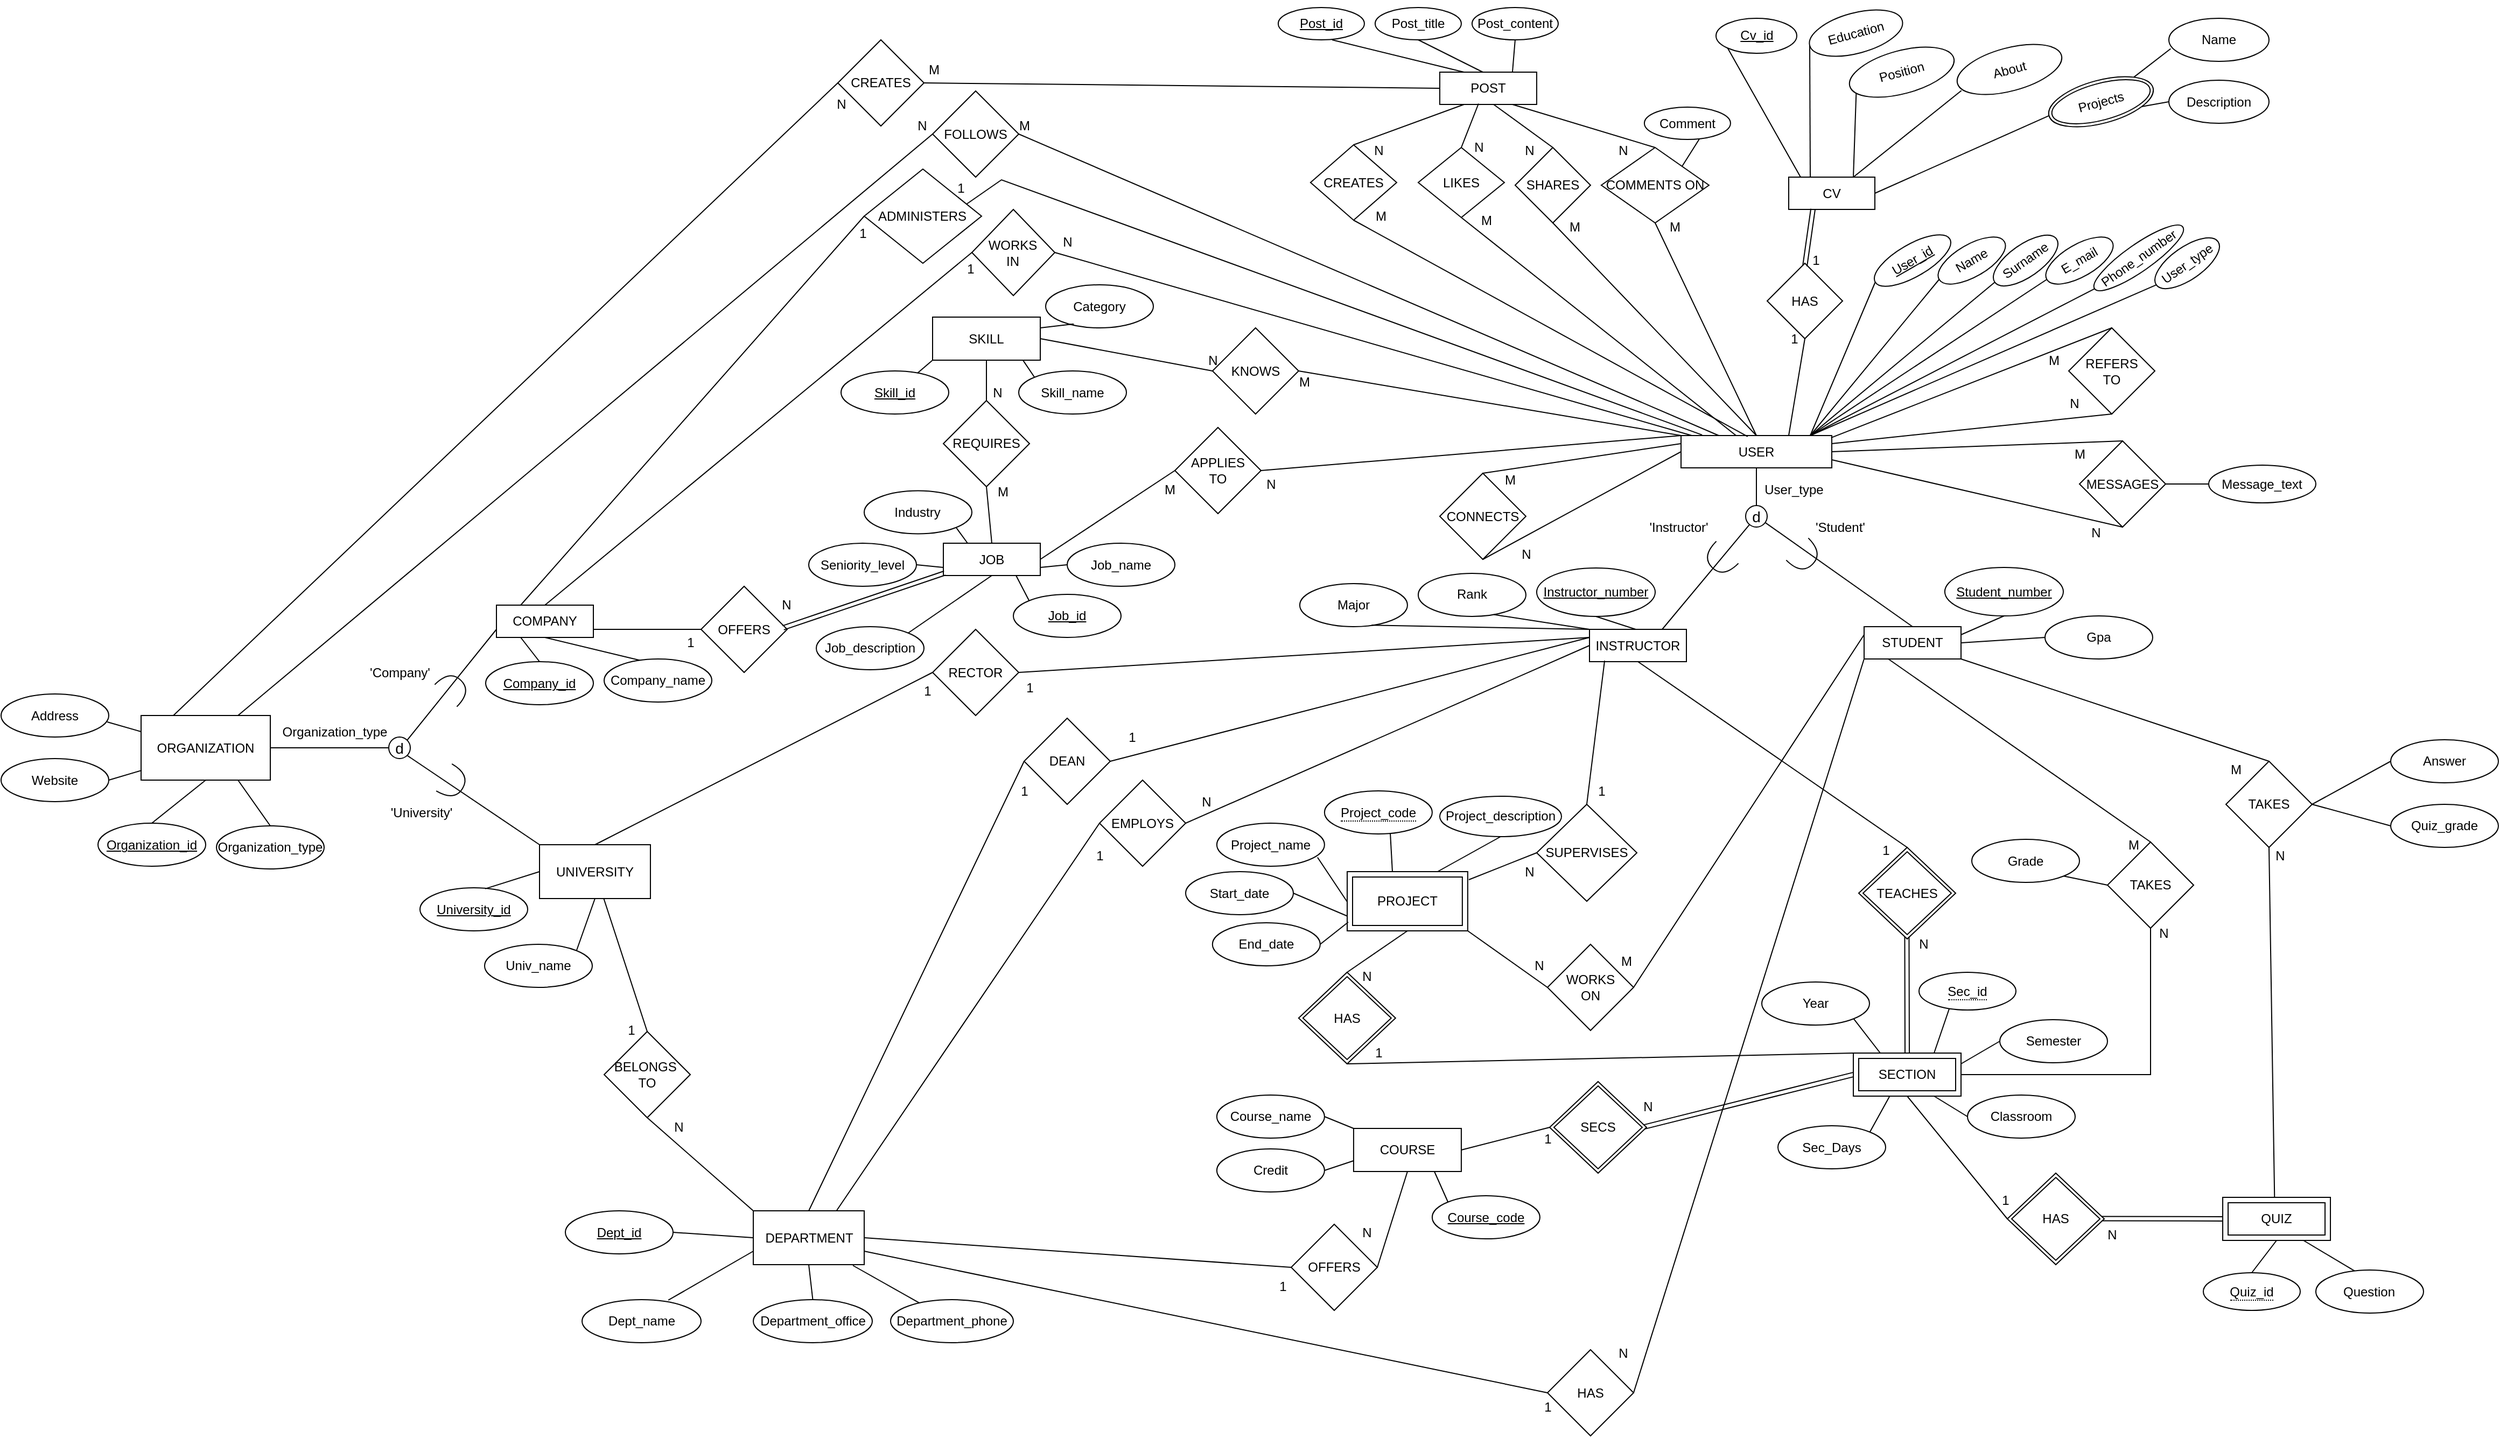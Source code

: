 <mxfile version="16.5.2" type="device"><diagram id="cLV_1DeEIyoSefsY9pf1" name="Page-1"><mxGraphModel dx="2173" dy="556" grid="1" gridSize="10" guides="1" tooltips="1" connect="1" arrows="1" fold="1" page="1" pageScale="1" pageWidth="1169" pageHeight="1654" math="0" shadow="0"><root><mxCell id="0"/><mxCell id="1" parent="0"/><mxCell id="uucNVnRmNHe9GswUPOJo-1" value="USER" style="rounded=0;whiteSpace=wrap;html=1;" parent="1" vertex="1"><mxGeometry x="401" y="537.5" width="140" height="30" as="geometry"/></mxCell><mxCell id="uucNVnRmNHe9GswUPOJo-18" value="&lt;font style=&quot;font-size: 14px&quot;&gt;d&lt;/font&gt;" style="ellipse;whiteSpace=wrap;html=1;fontSize=8;" parent="1" vertex="1"><mxGeometry x="461.004" y="602.5" width="20" height="20" as="geometry"/></mxCell><mxCell id="uucNVnRmNHe9GswUPOJo-19" value="" style="shape=requiredInterface;html=1;verticalLabelPosition=bottom;fontSize=8;rotation=135;" parent="1" vertex="1"><mxGeometry x="426.964" y="638.49" width="20" height="29.01" as="geometry"/></mxCell><mxCell id="uucNVnRmNHe9GswUPOJo-20" style="edgeStyle=none;rounded=1;orthogonalLoop=1;jettySize=auto;html=1;entryX=0.75;entryY=0;entryDx=0;entryDy=0;startArrow=none;startFill=0;endArrow=none;endFill=0;strokeColor=#000000;fontSize=8;" parent="1" source="uucNVnRmNHe9GswUPOJo-18" target="uucNVnRmNHe9GswUPOJo-23" edge="1"><mxGeometry relative="1" as="geometry"><mxPoint x="462.867" y="618.312" as="sourcePoint"/><mxPoint x="401.004" y="662.5" as="targetPoint"/></mxGeometry></mxCell><mxCell id="uucNVnRmNHe9GswUPOJo-21" value="" style="shape=requiredInterface;html=1;verticalLabelPosition=bottom;fontSize=8;rotation=45;" parent="1" vertex="1"><mxGeometry x="506.004" y="635.49" width="20" height="29.01" as="geometry"/></mxCell><mxCell id="uucNVnRmNHe9GswUPOJo-22" style="edgeStyle=none;rounded=1;orthogonalLoop=1;jettySize=auto;html=1;entryX=0.5;entryY=0;entryDx=0;entryDy=0;startArrow=none;startFill=0;endArrow=none;endFill=0;strokeColor=#000000;fontSize=8;" parent="1" source="uucNVnRmNHe9GswUPOJo-18" target="uucNVnRmNHe9GswUPOJo-24" edge="1"><mxGeometry relative="1" as="geometry"><mxPoint x="479.484" y="617.8" as="sourcePoint"/><mxPoint x="551.004" y="662.5" as="targetPoint"/></mxGeometry></mxCell><mxCell id="uucNVnRmNHe9GswUPOJo-23" value="INSTRUCTOR" style="rounded=0;whiteSpace=wrap;html=1;" parent="1" vertex="1"><mxGeometry x="316" y="717.5" width="90" height="30" as="geometry"/></mxCell><mxCell id="uucNVnRmNHe9GswUPOJo-24" value="STUDENT" style="rounded=0;whiteSpace=wrap;html=1;" parent="1" vertex="1"><mxGeometry x="571" y="715" width="90" height="30" as="geometry"/></mxCell><mxCell id="uucNVnRmNHe9GswUPOJo-26" value="HAS" style="rhombus;whiteSpace=wrap;html=1;" parent="1" vertex="1"><mxGeometry x="481" y="377.5" width="70" height="70" as="geometry"/></mxCell><mxCell id="uucNVnRmNHe9GswUPOJo-27" value="" style="endArrow=none;html=1;rounded=0;entryX=0.5;entryY=1;entryDx=0;entryDy=0;exitX=0.5;exitY=0;exitDx=0;exitDy=0;" parent="1" target="uucNVnRmNHe9GswUPOJo-26" edge="1"><mxGeometry width="50" height="50" relative="1" as="geometry"><mxPoint x="501" y="537.5" as="sourcePoint"/><mxPoint x="528.98" y="467.5" as="targetPoint"/></mxGeometry></mxCell><mxCell id="uucNVnRmNHe9GswUPOJo-28" value="CV" style="rounded=0;whiteSpace=wrap;html=1;" parent="1" vertex="1"><mxGeometry x="501" y="297.5" width="80" height="30" as="geometry"/></mxCell><mxCell id="uucNVnRmNHe9GswUPOJo-30" value="REFERS &lt;br&gt;TO" style="rhombus;whiteSpace=wrap;html=1;" parent="1" vertex="1"><mxGeometry x="761" y="437.5" width="80" height="80" as="geometry"/></mxCell><mxCell id="uucNVnRmNHe9GswUPOJo-31" value="" style="endArrow=none;html=1;rounded=0;exitX=0.995;exitY=0.069;exitDx=0;exitDy=0;exitPerimeter=0;entryX=0.5;entryY=0;entryDx=0;entryDy=0;" parent="1" source="uucNVnRmNHe9GswUPOJo-1" target="uucNVnRmNHe9GswUPOJo-30" edge="1"><mxGeometry width="50" height="50" relative="1" as="geometry"><mxPoint x="521" y="537.5" as="sourcePoint"/><mxPoint x="661" y="397.5" as="targetPoint"/></mxGeometry></mxCell><mxCell id="uucNVnRmNHe9GswUPOJo-32" value="" style="endArrow=none;html=1;rounded=0;entryX=0.5;entryY=1;entryDx=0;entryDy=0;exitX=1;exitY=0.25;exitDx=0;exitDy=0;" parent="1" source="uucNVnRmNHe9GswUPOJo-1" target="uucNVnRmNHe9GswUPOJo-30" edge="1"><mxGeometry width="50" height="50" relative="1" as="geometry"><mxPoint x="518" y="552.5" as="sourcePoint"/><mxPoint x="731" y="567.5" as="targetPoint"/></mxGeometry></mxCell><mxCell id="uucNVnRmNHe9GswUPOJo-33" value="CONNECTS" style="rhombus;whiteSpace=wrap;html=1;" parent="1" vertex="1"><mxGeometry x="176.96" y="572.5" width="80" height="80" as="geometry"/></mxCell><mxCell id="uucNVnRmNHe9GswUPOJo-34" value="" style="endArrow=none;html=1;rounded=0;entryX=0;entryY=0.25;entryDx=0;entryDy=0;exitX=0.5;exitY=0;exitDx=0;exitDy=0;" parent="1" source="uucNVnRmNHe9GswUPOJo-33" target="uucNVnRmNHe9GswUPOJo-1" edge="1"><mxGeometry width="50" height="50" relative="1" as="geometry"><mxPoint x="551" y="517.5" as="sourcePoint"/><mxPoint x="601" y="467.5" as="targetPoint"/></mxGeometry></mxCell><mxCell id="uucNVnRmNHe9GswUPOJo-35" value="" style="endArrow=none;html=1;rounded=0;entryX=0;entryY=0.5;entryDx=0;entryDy=0;exitX=0.5;exitY=1;exitDx=0;exitDy=0;" parent="1" source="uucNVnRmNHe9GswUPOJo-33" target="uucNVnRmNHe9GswUPOJo-1" edge="1"><mxGeometry width="50" height="50" relative="1" as="geometry"><mxPoint x="551" y="517.5" as="sourcePoint"/><mxPoint x="601" y="467.5" as="targetPoint"/></mxGeometry></mxCell><mxCell id="uucNVnRmNHe9GswUPOJo-36" value="POST" style="rounded=0;whiteSpace=wrap;html=1;" parent="1" vertex="1"><mxGeometry x="176.96" y="200" width="90" height="30" as="geometry"/></mxCell><mxCell id="uucNVnRmNHe9GswUPOJo-37" value="MESSAGES" style="rhombus;whiteSpace=wrap;html=1;" parent="1" vertex="1"><mxGeometry x="771" y="542.5" width="80" height="80" as="geometry"/></mxCell><mxCell id="uucNVnRmNHe9GswUPOJo-38" value="" style="endArrow=none;html=1;rounded=0;entryX=1;entryY=0.5;entryDx=0;entryDy=0;exitX=0.5;exitY=0;exitDx=0;exitDy=0;" parent="1" source="uucNVnRmNHe9GswUPOJo-37" target="uucNVnRmNHe9GswUPOJo-1" edge="1"><mxGeometry width="50" height="50" relative="1" as="geometry"><mxPoint x="571" y="627.5" as="sourcePoint"/><mxPoint x="621" y="577.5" as="targetPoint"/></mxGeometry></mxCell><mxCell id="uucNVnRmNHe9GswUPOJo-39" value="" style="endArrow=none;html=1;rounded=0;entryX=1;entryY=0.75;entryDx=0;entryDy=0;exitX=0.5;exitY=1;exitDx=0;exitDy=0;" parent="1" source="uucNVnRmNHe9GswUPOJo-37" target="uucNVnRmNHe9GswUPOJo-1" edge="1"><mxGeometry width="50" height="50" relative="1" as="geometry"><mxPoint x="571" y="627.5" as="sourcePoint"/><mxPoint x="621" y="577.5" as="targetPoint"/></mxGeometry></mxCell><mxCell id="uucNVnRmNHe9GswUPOJo-40" value="CREATES" style="rhombus;whiteSpace=wrap;html=1;" parent="1" vertex="1"><mxGeometry x="56.96" y="267.5" width="80" height="70" as="geometry"/></mxCell><mxCell id="uucNVnRmNHe9GswUPOJo-41" value="SHARES" style="rhombus;whiteSpace=wrap;html=1;" parent="1" vertex="1"><mxGeometry x="246.96" y="270" width="70" height="70" as="geometry"/></mxCell><mxCell id="uucNVnRmNHe9GswUPOJo-42" value="LIKES" style="rhombus;whiteSpace=wrap;html=1;" parent="1" vertex="1"><mxGeometry x="156.96" y="270" width="80" height="65" as="geometry"/></mxCell><mxCell id="uucNVnRmNHe9GswUPOJo-43" value="COMMENTS ON" style="rhombus;whiteSpace=wrap;html=1;" parent="1" vertex="1"><mxGeometry x="326.96" y="270" width="100" height="70" as="geometry"/></mxCell><mxCell id="uucNVnRmNHe9GswUPOJo-45" value="" style="endArrow=none;html=1;rounded=0;entryX=0.5;entryY=1;entryDx=0;entryDy=0;exitX=0.5;exitY=0;exitDx=0;exitDy=0;" parent="1" source="uucNVnRmNHe9GswUPOJo-1" target="uucNVnRmNHe9GswUPOJo-43" edge="1"><mxGeometry width="50" height="50" relative="1" as="geometry"><mxPoint x="491" y="537.5" as="sourcePoint"/><mxPoint x="531" y="467.5" as="targetPoint"/></mxGeometry></mxCell><mxCell id="uucNVnRmNHe9GswUPOJo-46" value="" style="endArrow=none;html=1;rounded=0;entryX=0.5;entryY=1;entryDx=0;entryDy=0;" parent="1" target="uucNVnRmNHe9GswUPOJo-41" edge="1"><mxGeometry width="50" height="50" relative="1" as="geometry"><mxPoint x="471" y="537.5" as="sourcePoint"/><mxPoint x="531" y="467.5" as="targetPoint"/></mxGeometry></mxCell><mxCell id="uucNVnRmNHe9GswUPOJo-48" value="" style="endArrow=none;html=1;rounded=0;entryX=0.5;entryY=1;entryDx=0;entryDy=0;" parent="1" source="uucNVnRmNHe9GswUPOJo-1" target="uucNVnRmNHe9GswUPOJo-42" edge="1"><mxGeometry width="50" height="50" relative="1" as="geometry"><mxPoint x="481" y="517.5" as="sourcePoint"/><mxPoint x="531" y="467.5" as="targetPoint"/></mxGeometry></mxCell><mxCell id="uucNVnRmNHe9GswUPOJo-49" value="" style="endArrow=none;html=1;rounded=0;entryX=0.5;entryY=1;entryDx=0;entryDy=0;exitX=0.442;exitY=0.033;exitDx=0;exitDy=0;exitPerimeter=0;" parent="1" source="uucNVnRmNHe9GswUPOJo-1" target="uucNVnRmNHe9GswUPOJo-40" edge="1"><mxGeometry width="50" height="50" relative="1" as="geometry"><mxPoint x="411" y="537.5" as="sourcePoint"/><mxPoint x="141" y="447.5" as="targetPoint"/></mxGeometry></mxCell><mxCell id="uucNVnRmNHe9GswUPOJo-50" value="" style="endArrow=none;html=1;rounded=0;entryX=0.5;entryY=0;entryDx=0;entryDy=0;exitX=0.25;exitY=1;exitDx=0;exitDy=0;" parent="1" source="uucNVnRmNHe9GswUPOJo-36" target="uucNVnRmNHe9GswUPOJo-40" edge="1"><mxGeometry width="50" height="50" relative="1" as="geometry"><mxPoint x="213.98" y="230" as="sourcePoint"/><mxPoint x="133.98" y="270" as="targetPoint"/></mxGeometry></mxCell><mxCell id="uucNVnRmNHe9GswUPOJo-51" value="" style="endArrow=none;html=1;rounded=0;entryX=0.5;entryY=0;entryDx=0;entryDy=0;exitX=0.4;exitY=0.975;exitDx=0;exitDy=0;exitPerimeter=0;" parent="1" source="uucNVnRmNHe9GswUPOJo-36" target="uucNVnRmNHe9GswUPOJo-42" edge="1"><mxGeometry width="50" height="50" relative="1" as="geometry"><mxPoint x="223.98" y="230" as="sourcePoint"/><mxPoint x="523.98" y="360" as="targetPoint"/></mxGeometry></mxCell><mxCell id="uucNVnRmNHe9GswUPOJo-52" value="" style="endArrow=none;html=1;rounded=0;entryX=0.5;entryY=0;entryDx=0;entryDy=0;" parent="1" target="uucNVnRmNHe9GswUPOJo-41" edge="1"><mxGeometry width="50" height="50" relative="1" as="geometry"><mxPoint x="226.96" y="230" as="sourcePoint"/><mxPoint x="523.98" y="360" as="targetPoint"/></mxGeometry></mxCell><mxCell id="uucNVnRmNHe9GswUPOJo-53" value="" style="endArrow=none;html=1;rounded=0;entryX=0.5;entryY=0;entryDx=0;entryDy=0;exitX=0.75;exitY=1;exitDx=0;exitDy=0;" parent="1" source="uucNVnRmNHe9GswUPOJo-36" target="uucNVnRmNHe9GswUPOJo-43" edge="1"><mxGeometry width="50" height="50" relative="1" as="geometry"><mxPoint x="266.96" y="230" as="sourcePoint"/><mxPoint x="526.96" y="360" as="targetPoint"/></mxGeometry></mxCell><mxCell id="uucNVnRmNHe9GswUPOJo-54" value="COURSE" style="rounded=0;whiteSpace=wrap;html=1;" parent="1" vertex="1"><mxGeometry x="96.96" y="1181" width="100" height="40" as="geometry"/></mxCell><mxCell id="uucNVnRmNHe9GswUPOJo-57" value="" style="endArrow=none;html=1;rounded=0;entryX=0.5;entryY=1;entryDx=0;entryDy=0;exitX=0.5;exitY=0;exitDx=0;exitDy=0;" parent="1" source="x_hjHcqNkqIHI0ogGMds-124" target="uucNVnRmNHe9GswUPOJo-23" edge="1"><mxGeometry width="50" height="50" relative="1" as="geometry"><mxPoint x="361" y="938.5" as="sourcePoint"/><mxPoint x="446" y="847.5" as="targetPoint"/></mxGeometry></mxCell><mxCell id="uucNVnRmNHe9GswUPOJo-61" value="" style="endArrow=none;html=1;rounded=0;entryX=1;entryY=0.5;entryDx=0;entryDy=0;exitX=0;exitY=0.5;exitDx=0;exitDy=0;" parent="1" source="x_hjHcqNkqIHI0ogGMds-103" target="uucNVnRmNHe9GswUPOJo-54" edge="1"><mxGeometry width="50" height="50" relative="1" as="geometry"><mxPoint x="266.96" y="1201" as="sourcePoint"/><mxPoint x="486.96" y="1131" as="targetPoint"/></mxGeometry></mxCell><mxCell id="uucNVnRmNHe9GswUPOJo-62" value="TAKES" style="rhombus;whiteSpace=wrap;html=1;" parent="1" vertex="1"><mxGeometry x="797" y="915" width="80" height="80" as="geometry"/></mxCell><mxCell id="uucNVnRmNHe9GswUPOJo-63" value="" style="endArrow=none;html=1;rounded=0;entryX=0.25;entryY=1;entryDx=0;entryDy=0;exitX=0.5;exitY=0;exitDx=0;exitDy=0;" parent="1" source="uucNVnRmNHe9GswUPOJo-62" target="uucNVnRmNHe9GswUPOJo-24" edge="1"><mxGeometry width="50" height="50" relative="1" as="geometry"><mxPoint x="504.02" y="980" as="sourcePoint"/><mxPoint x="704.02" y="767.5" as="targetPoint"/></mxGeometry></mxCell><mxCell id="uucNVnRmNHe9GswUPOJo-64" value="" style="endArrow=none;html=1;rounded=0;entryX=0.5;entryY=1;entryDx=0;entryDy=0;exitX=1;exitY=0.5;exitDx=0;exitDy=0;" parent="1" source="x_hjHcqNkqIHI0ogGMds-102" target="uucNVnRmNHe9GswUPOJo-62" edge="1"><mxGeometry width="50" height="50" relative="1" as="geometry"><mxPoint x="567" y="1140" as="sourcePoint"/><mxPoint x="554.02" y="1061" as="targetPoint"/><Array as="points"><mxPoint x="837" y="1131"/></Array></mxGeometry></mxCell><mxCell id="uucNVnRmNHe9GswUPOJo-65" value="UNIVERSITY" style="rounded=0;whiteSpace=wrap;html=1;" parent="1" vertex="1"><mxGeometry x="-659" y="917.5" width="102.98" height="50" as="geometry"/></mxCell><mxCell id="uucNVnRmNHe9GswUPOJo-66" value="DEPARTMENT" style="rounded=0;whiteSpace=wrap;html=1;" parent="1" vertex="1"><mxGeometry x="-460.49" y="1257.5" width="102.98" height="50" as="geometry"/></mxCell><mxCell id="x_hjHcqNkqIHI0ogGMds-2" value="BELONGS&amp;nbsp;&lt;br&gt;TO" style="rhombus;whiteSpace=wrap;html=1;" parent="1" vertex="1"><mxGeometry x="-599" y="1091" width="80" height="80" as="geometry"/></mxCell><mxCell id="x_hjHcqNkqIHI0ogGMds-3" value="EMPLOYS" style="rhombus;whiteSpace=wrap;html=1;" parent="1" vertex="1"><mxGeometry x="-139" y="857.5" width="80" height="80" as="geometry"/></mxCell><mxCell id="x_hjHcqNkqIHI0ogGMds-4" value="OFFERS" style="rhombus;whiteSpace=wrap;html=1;" parent="1" vertex="1"><mxGeometry x="38.98" y="1270" width="80" height="80" as="geometry"/></mxCell><mxCell id="x_hjHcqNkqIHI0ogGMds-5" value="" style="endArrow=none;html=1;rounded=0;entryX=1;entryY=0.5;entryDx=0;entryDy=0;exitX=0;exitY=0.5;exitDx=0;exitDy=0;" parent="1" source="uucNVnRmNHe9GswUPOJo-23" target="x_hjHcqNkqIHI0ogGMds-3" edge="1"><mxGeometry width="50" height="50" relative="1" as="geometry"><mxPoint x="376" y="997.5" as="sourcePoint"/><mxPoint x="86" y="732.5" as="targetPoint"/></mxGeometry></mxCell><mxCell id="x_hjHcqNkqIHI0ogGMds-6" value="" style="endArrow=none;html=1;rounded=0;entryX=1;entryY=0.5;entryDx=0;entryDy=0;exitX=0.5;exitY=1;exitDx=0;exitDy=0;" parent="1" source="uucNVnRmNHe9GswUPOJo-54" target="x_hjHcqNkqIHI0ogGMds-4" edge="1"><mxGeometry width="50" height="50" relative="1" as="geometry"><mxPoint x="486.96" y="1221" as="sourcePoint"/><mxPoint x="536.96" y="1171" as="targetPoint"/></mxGeometry></mxCell><mxCell id="x_hjHcqNkqIHI0ogGMds-7" value="" style="endArrow=none;html=1;rounded=0;entryX=0;entryY=0.5;entryDx=0;entryDy=0;exitX=1;exitY=0.5;exitDx=0;exitDy=0;" parent="1" source="uucNVnRmNHe9GswUPOJo-66" target="x_hjHcqNkqIHI0ogGMds-4" edge="1"><mxGeometry width="50" height="50" relative="1" as="geometry"><mxPoint x="151" y="1297.5" as="sourcePoint"/><mxPoint x="159.51" y="1262.5" as="targetPoint"/><Array as="points"/></mxGeometry></mxCell><mxCell id="x_hjHcqNkqIHI0ogGMds-8" value="" style="endArrow=none;html=1;rounded=0;entryX=0;entryY=0;entryDx=0;entryDy=0;exitX=0.5;exitY=1;exitDx=0;exitDy=0;" parent="1" source="x_hjHcqNkqIHI0ogGMds-2" target="uucNVnRmNHe9GswUPOJo-66" edge="1"><mxGeometry width="50" height="50" relative="1" as="geometry"><mxPoint x="499.51" y="1093.5" as="sourcePoint"/><mxPoint x="549.51" y="1043.5" as="targetPoint"/></mxGeometry></mxCell><mxCell id="x_hjHcqNkqIHI0ogGMds-9" value="" style="endArrow=none;html=1;rounded=0;entryX=0.5;entryY=0;entryDx=0;entryDy=0;" parent="1" source="uucNVnRmNHe9GswUPOJo-65" target="x_hjHcqNkqIHI0ogGMds-2" edge="1"><mxGeometry width="50" height="50" relative="1" as="geometry"><mxPoint x="499.51" y="1098.5" as="sourcePoint"/><mxPoint x="549.51" y="1048.5" as="targetPoint"/></mxGeometry></mxCell><mxCell id="x_hjHcqNkqIHI0ogGMds-12" value="TAKES" style="rhombus;whiteSpace=wrap;html=1;" parent="1" vertex="1"><mxGeometry x="907" y="840" width="80" height="80" as="geometry"/></mxCell><mxCell id="x_hjHcqNkqIHI0ogGMds-13" value="" style="endArrow=none;html=1;rounded=0;entryX=0.5;entryY=1;entryDx=0;entryDy=0;exitX=0;exitY=0.5;exitDx=0;exitDy=0;" parent="1" source="x_hjHcqNkqIHI0ogGMds-104" target="x_hjHcqNkqIHI0ogGMds-102" edge="1"><mxGeometry width="50" height="50" relative="1" as="geometry"><mxPoint x="517" y="1310" as="sourcePoint"/><mxPoint x="449.02" y="1151" as="targetPoint"/></mxGeometry></mxCell><mxCell id="x_hjHcqNkqIHI0ogGMds-15" value="" style="endArrow=none;html=1;rounded=0;entryX=0.5;entryY=1;entryDx=0;entryDy=0;exitX=0.482;exitY=0.125;exitDx=0;exitDy=0;exitPerimeter=0;" parent="1" source="x_hjHcqNkqIHI0ogGMds-105" target="x_hjHcqNkqIHI0ogGMds-12" edge="1"><mxGeometry width="50" height="50" relative="1" as="geometry"><mxPoint x="894.02" y="1230" as="sourcePoint"/><mxPoint x="634.02" y="960" as="targetPoint"/></mxGeometry></mxCell><mxCell id="x_hjHcqNkqIHI0ogGMds-16" value="" style="endArrow=none;html=1;rounded=0;entryX=1;entryY=1;entryDx=0;entryDy=0;exitX=0.5;exitY=0;exitDx=0;exitDy=0;" parent="1" source="x_hjHcqNkqIHI0ogGMds-12" target="uucNVnRmNHe9GswUPOJo-24" edge="1"><mxGeometry width="50" height="50" relative="1" as="geometry"><mxPoint x="464.02" y="1020" as="sourcePoint"/><mxPoint x="726.52" y="767.5" as="targetPoint"/></mxGeometry></mxCell><mxCell id="x_hjHcqNkqIHI0ogGMds-18" value="WORKS&lt;br&gt;ON" style="rhombus;whiteSpace=wrap;html=1;" parent="1" vertex="1"><mxGeometry x="276.96" y="1010" width="80" height="80" as="geometry"/></mxCell><mxCell id="x_hjHcqNkqIHI0ogGMds-21" value="SUPERVISES" style="rhombus;whiteSpace=wrap;html=1;" parent="1" vertex="1"><mxGeometry x="266.96" y="880" width="93.04" height="90" as="geometry"/></mxCell><mxCell id="x_hjHcqNkqIHI0ogGMds-22" value="" style="endArrow=none;html=1;rounded=0;entryX=0.5;entryY=1;entryDx=0;entryDy=0;exitX=0;exitY=0;exitDx=0;exitDy=0;" parent="1" source="x_hjHcqNkqIHI0ogGMds-102" target="mZJMyHoWFO_wAznpAcY0-2" edge="1"><mxGeometry width="50" height="50" relative="1" as="geometry"><mxPoint x="376" y="1077.5" as="sourcePoint"/><mxPoint x="8.98" y="987.5" as="targetPoint"/></mxGeometry></mxCell><mxCell id="x_hjHcqNkqIHI0ogGMds-23" value="" style="endArrow=none;html=1;rounded=0;exitX=0.5;exitY=1;exitDx=0;exitDy=0;entryX=0.5;entryY=0;entryDx=0;entryDy=0;" parent="1" source="mZJMyHoWFO_wAznpAcY0-1" target="mZJMyHoWFO_wAznpAcY0-2" edge="1"><mxGeometry width="50" height="50" relative="1" as="geometry"><mxPoint x="129.94" y="1030" as="sourcePoint"/><mxPoint x="179.94" y="1060" as="targetPoint"/></mxGeometry></mxCell><mxCell id="x_hjHcqNkqIHI0ogGMds-24" value="" style="endArrow=none;html=1;rounded=0;entryX=1;entryY=0;entryDx=0;entryDy=0;exitX=0;exitY=0.5;exitDx=0;exitDy=0;" parent="1" source="x_hjHcqNkqIHI0ogGMds-21" edge="1"><mxGeometry width="50" height="50" relative="1" as="geometry"><mxPoint x="486.96" y="1170" as="sourcePoint"/><mxPoint x="203.98" y="950" as="targetPoint"/></mxGeometry></mxCell><mxCell id="x_hjHcqNkqIHI0ogGMds-25" value="" style="endArrow=none;html=1;rounded=0;entryX=0.5;entryY=0;entryDx=0;entryDy=0;exitX=0.156;exitY=0.969;exitDx=0;exitDy=0;exitPerimeter=0;" parent="1" source="uucNVnRmNHe9GswUPOJo-23" target="x_hjHcqNkqIHI0ogGMds-21" edge="1"><mxGeometry width="50" height="50" relative="1" as="geometry"><mxPoint x="376" y="1077.5" as="sourcePoint"/><mxPoint x="426" y="1027.5" as="targetPoint"/></mxGeometry></mxCell><mxCell id="x_hjHcqNkqIHI0ogGMds-26" value="" style="endArrow=none;html=1;rounded=0;exitX=0;exitY=0.5;exitDx=0;exitDy=0;entryX=1;entryY=1;entryDx=0;entryDy=0;" parent="1" source="x_hjHcqNkqIHI0ogGMds-18" target="mZJMyHoWFO_wAznpAcY0-1" edge="1"><mxGeometry width="50" height="50" relative="1" as="geometry"><mxPoint x="486.96" y="1170" as="sourcePoint"/><mxPoint x="203.94" y="1040" as="targetPoint"/></mxGeometry></mxCell><mxCell id="x_hjHcqNkqIHI0ogGMds-28" value="" style="endArrow=none;html=1;rounded=0;entryX=0;entryY=0.25;entryDx=0;entryDy=0;exitX=1;exitY=0.5;exitDx=0;exitDy=0;" parent="1" source="x_hjHcqNkqIHI0ogGMds-18" target="uucNVnRmNHe9GswUPOJo-24" edge="1"><mxGeometry width="50" height="50" relative="1" as="geometry"><mxPoint x="376" y="1077.5" as="sourcePoint"/><mxPoint x="426" y="1027.5" as="targetPoint"/></mxGeometry></mxCell><mxCell id="x_hjHcqNkqIHI0ogGMds-50" value="&lt;u&gt;User_id&lt;/u&gt;" style="ellipse;whiteSpace=wrap;html=1;rotation=-30;" parent="1" vertex="1"><mxGeometry x="576" y="360" width="80" height="30" as="geometry"/></mxCell><mxCell id="x_hjHcqNkqIHI0ogGMds-51" value="Name" style="ellipse;whiteSpace=wrap;html=1;rotation=-30;" parent="1" vertex="1"><mxGeometry x="636" y="360" width="70" height="30" as="geometry"/></mxCell><mxCell id="x_hjHcqNkqIHI0ogGMds-52" value="Surname" style="ellipse;whiteSpace=wrap;html=1;rotation=-35;" parent="1" vertex="1"><mxGeometry x="686" y="360" width="70" height="30" as="geometry"/></mxCell><mxCell id="x_hjHcqNkqIHI0ogGMds-53" value="E_mail" style="ellipse;whiteSpace=wrap;html=1;rotation=-30;" parent="1" vertex="1"><mxGeometry x="736" y="360" width="70" height="30" as="geometry"/></mxCell><mxCell id="x_hjHcqNkqIHI0ogGMds-55" value="User_type" style="ellipse;whiteSpace=wrap;html=1;rotation=-35;" parent="1" vertex="1"><mxGeometry x="836" y="362.5" width="70" height="30" as="geometry"/></mxCell><mxCell id="x_hjHcqNkqIHI0ogGMds-56" value="Phone_number" style="ellipse;whiteSpace=wrap;html=1;rotation=-35;" parent="1" vertex="1"><mxGeometry x="776" y="360" width="100" height="25" as="geometry"/></mxCell><mxCell id="x_hjHcqNkqIHI0ogGMds-57" value="" style="endArrow=none;html=1;rounded=0;entryX=0;entryY=0.5;entryDx=0;entryDy=0;" parent="1" target="x_hjHcqNkqIHI0ogGMds-50" edge="1"><mxGeometry width="50" height="50" relative="1" as="geometry"><mxPoint x="521" y="537.5" as="sourcePoint"/><mxPoint x="491" y="467.5" as="targetPoint"/></mxGeometry></mxCell><mxCell id="x_hjHcqNkqIHI0ogGMds-58" value="" style="endArrow=none;html=1;rounded=0;exitX=0;exitY=0.5;exitDx=0;exitDy=0;" parent="1" source="x_hjHcqNkqIHI0ogGMds-51" edge="1"><mxGeometry width="50" height="50" relative="1" as="geometry"><mxPoint x="651" y="407.5" as="sourcePoint"/><mxPoint x="521" y="537.5" as="targetPoint"/></mxGeometry></mxCell><mxCell id="x_hjHcqNkqIHI0ogGMds-59" value="" style="endArrow=none;html=1;rounded=0;entryX=0;entryY=0.5;entryDx=0;entryDy=0;" parent="1" target="x_hjHcqNkqIHI0ogGMds-52" edge="1"><mxGeometry width="50" height="50" relative="1" as="geometry"><mxPoint x="521" y="537.5" as="sourcePoint"/><mxPoint x="491" y="467.5" as="targetPoint"/></mxGeometry></mxCell><mxCell id="x_hjHcqNkqIHI0ogGMds-60" value="" style="endArrow=none;html=1;rounded=0;entryX=0;entryY=0.5;entryDx=0;entryDy=0;" parent="1" target="x_hjHcqNkqIHI0ogGMds-53" edge="1"><mxGeometry width="50" height="50" relative="1" as="geometry"><mxPoint x="521" y="537.5" as="sourcePoint"/><mxPoint x="491" y="467.5" as="targetPoint"/></mxGeometry></mxCell><mxCell id="x_hjHcqNkqIHI0ogGMds-61" value="" style="endArrow=none;html=1;rounded=0;entryX=0;entryY=0.5;entryDx=0;entryDy=0;" parent="1" target="x_hjHcqNkqIHI0ogGMds-56" edge="1"><mxGeometry width="50" height="50" relative="1" as="geometry"><mxPoint x="521" y="537.5" as="sourcePoint"/><mxPoint x="491" y="467.5" as="targetPoint"/></mxGeometry></mxCell><mxCell id="x_hjHcqNkqIHI0ogGMds-62" value="" style="endArrow=none;html=1;rounded=0;entryX=0;entryY=0.5;entryDx=0;entryDy=0;" parent="1" target="x_hjHcqNkqIHI0ogGMds-55" edge="1"><mxGeometry width="50" height="50" relative="1" as="geometry"><mxPoint x="521" y="537.5" as="sourcePoint"/><mxPoint x="491" y="467.5" as="targetPoint"/></mxGeometry></mxCell><mxCell id="x_hjHcqNkqIHI0ogGMds-63" value="User_type" style="text;html=1;strokeColor=none;fillColor=none;align=center;verticalAlign=middle;whiteSpace=wrap;rounded=0;" parent="1" vertex="1"><mxGeometry x="476" y="572.5" width="60" height="30" as="geometry"/></mxCell><mxCell id="x_hjHcqNkqIHI0ogGMds-64" value="'Instructor'" style="text;html=1;strokeColor=none;fillColor=none;align=center;verticalAlign=middle;whiteSpace=wrap;rounded=0;" parent="1" vertex="1"><mxGeometry x="368.98" y="608.49" width="60" height="30" as="geometry"/></mxCell><mxCell id="x_hjHcqNkqIHI0ogGMds-65" value="'Student'" style="text;html=1;strokeColor=none;fillColor=none;align=center;verticalAlign=middle;whiteSpace=wrap;rounded=0;" parent="1" vertex="1"><mxGeometry x="518.98" y="608.49" width="60" height="30" as="geometry"/></mxCell><mxCell id="x_hjHcqNkqIHI0ogGMds-66" value="&lt;u&gt;Post_id&lt;/u&gt;" style="ellipse;whiteSpace=wrap;html=1;rotation=0;" parent="1" vertex="1"><mxGeometry x="26.96" y="140" width="80" height="30" as="geometry"/></mxCell><mxCell id="x_hjHcqNkqIHI0ogGMds-67" value="Post_title" style="ellipse;whiteSpace=wrap;html=1;rotation=0;" parent="1" vertex="1"><mxGeometry x="116.96" y="140" width="80" height="30" as="geometry"/></mxCell><mxCell id="x_hjHcqNkqIHI0ogGMds-68" value="Post_content" style="ellipse;whiteSpace=wrap;html=1;rotation=0;" parent="1" vertex="1"><mxGeometry x="206.96" y="140" width="80" height="30" as="geometry"/></mxCell><mxCell id="x_hjHcqNkqIHI0ogGMds-70" value="" style="endArrow=none;html=1;rounded=0;exitX=0.25;exitY=0;exitDx=0;exitDy=0;" parent="1" source="uucNVnRmNHe9GswUPOJo-36" edge="1"><mxGeometry width="50" height="50" relative="1" as="geometry"><mxPoint x="346.96" y="350" as="sourcePoint"/><mxPoint x="76.96" y="170" as="targetPoint"/></mxGeometry></mxCell><mxCell id="x_hjHcqNkqIHI0ogGMds-71" value="" style="endArrow=none;html=1;rounded=0;exitX=0.5;exitY=1;exitDx=0;exitDy=0;" parent="1" source="x_hjHcqNkqIHI0ogGMds-67" edge="1"><mxGeometry width="50" height="50" relative="1" as="geometry"><mxPoint x="346.96" y="350" as="sourcePoint"/><mxPoint x="216.96" y="200" as="targetPoint"/></mxGeometry></mxCell><mxCell id="x_hjHcqNkqIHI0ogGMds-72" value="" style="endArrow=none;html=1;rounded=0;entryX=0.5;entryY=1;entryDx=0;entryDy=0;exitX=0.75;exitY=0;exitDx=0;exitDy=0;" parent="1" source="uucNVnRmNHe9GswUPOJo-36" target="x_hjHcqNkqIHI0ogGMds-68" edge="1"><mxGeometry width="50" height="50" relative="1" as="geometry"><mxPoint x="346.96" y="350" as="sourcePoint"/><mxPoint x="396.96" y="300" as="targetPoint"/></mxGeometry></mxCell><mxCell id="x_hjHcqNkqIHI0ogGMds-74" value="Comment" style="ellipse;whiteSpace=wrap;html=1;rotation=0;" parent="1" vertex="1"><mxGeometry x="366.96" y="232.5" width="80" height="30" as="geometry"/></mxCell><mxCell id="x_hjHcqNkqIHI0ogGMds-78" value="" style="endArrow=none;html=1;rounded=0;entryX=0.637;entryY=0.992;entryDx=0;entryDy=0;entryPerimeter=0;exitX=1;exitY=0;exitDx=0;exitDy=0;" parent="1" source="uucNVnRmNHe9GswUPOJo-43" target="x_hjHcqNkqIHI0ogGMds-74" edge="1"><mxGeometry width="50" height="50" relative="1" as="geometry"><mxPoint x="366.96" y="470" as="sourcePoint"/><mxPoint x="416.96" y="420" as="targetPoint"/></mxGeometry></mxCell><mxCell id="x_hjHcqNkqIHI0ogGMds-88" value="Message_text" style="ellipse;whiteSpace=wrap;html=1;rotation=0;" parent="1" vertex="1"><mxGeometry x="891" y="565" width="99.49" height="35" as="geometry"/></mxCell><mxCell id="x_hjHcqNkqIHI0ogGMds-97" value="" style="endArrow=none;html=1;rounded=0;entryX=0;entryY=0.5;entryDx=0;entryDy=0;exitX=1;exitY=0.5;exitDx=0;exitDy=0;" parent="1" source="uucNVnRmNHe9GswUPOJo-37" target="x_hjHcqNkqIHI0ogGMds-88" edge="1"><mxGeometry width="50" height="50" relative="1" as="geometry"><mxPoint x="851" y="637.5" as="sourcePoint"/><mxPoint x="681" y="527.5" as="targetPoint"/></mxGeometry></mxCell><mxCell id="x_hjHcqNkqIHI0ogGMds-100" value="" style="endArrow=none;html=1;rounded=0;entryX=0.5;entryY=1;entryDx=0;entryDy=0;" parent="1" target="MDPTY8Wa5oVC0lBoI6Y0-5" edge="1"><mxGeometry width="50" height="50" relative="1" as="geometry"><mxPoint x="358.98" y="717.5" as="sourcePoint"/><mxPoint x="329.917" y="698.657" as="targetPoint"/></mxGeometry></mxCell><mxCell id="x_hjHcqNkqIHI0ogGMds-101" value="" style="endArrow=none;html=1;rounded=0;entryX=0.5;entryY=1;entryDx=0;entryDy=0;exitX=1;exitY=0.25;exitDx=0;exitDy=0;" parent="1" source="uucNVnRmNHe9GswUPOJo-24" target="MDPTY8Wa5oVC0lBoI6Y0-6" edge="1"><mxGeometry width="50" height="50" relative="1" as="geometry"><mxPoint x="488.98" y="877.5" as="sourcePoint"/><mxPoint x="706" y="705" as="targetPoint"/></mxGeometry></mxCell><mxCell id="x_hjHcqNkqIHI0ogGMds-102" value="SECTION" style="shape=ext;margin=3;double=1;whiteSpace=wrap;html=1;align=center;" parent="1" vertex="1"><mxGeometry x="561" y="1111" width="100" height="40" as="geometry"/></mxCell><mxCell id="x_hjHcqNkqIHI0ogGMds-103" value="SECS" style="shape=rhombus;double=1;perimeter=rhombusPerimeter;whiteSpace=wrap;html=1;align=center;" parent="1" vertex="1"><mxGeometry x="278.98" y="1137.5" width="90" height="85" as="geometry"/></mxCell><mxCell id="x_hjHcqNkqIHI0ogGMds-104" value="HAS" style="shape=rhombus;double=1;perimeter=rhombusPerimeter;whiteSpace=wrap;html=1;align=center;" parent="1" vertex="1"><mxGeometry x="704.02" y="1222.5" width="90" height="85" as="geometry"/></mxCell><mxCell id="x_hjHcqNkqIHI0ogGMds-105" value="QUIZ" style="shape=ext;margin=3;double=1;whiteSpace=wrap;html=1;align=center;" parent="1" vertex="1"><mxGeometry x="904.02" y="1245" width="100" height="40" as="geometry"/></mxCell><mxCell id="x_hjHcqNkqIHI0ogGMds-108" value="&lt;span style=&quot;border-bottom: 1px dotted&quot;&gt;Sec_id&lt;/span&gt;" style="ellipse;whiteSpace=wrap;html=1;align=center;" parent="1" vertex="1"><mxGeometry x="622" y="1036" width="90" height="35" as="geometry"/></mxCell><mxCell id="x_hjHcqNkqIHI0ogGMds-109" value="&lt;span style=&quot;border-bottom: 1px dotted&quot;&gt;Quiz_id&lt;/span&gt;" style="ellipse;whiteSpace=wrap;html=1;align=center;" parent="1" vertex="1"><mxGeometry x="886" y="1315" width="90" height="35" as="geometry"/></mxCell><mxCell id="x_hjHcqNkqIHI0ogGMds-115" value="" style="endArrow=none;html=1;rounded=0;exitX=0.75;exitY=0;exitDx=0;exitDy=0;entryX=0.312;entryY=0.964;entryDx=0;entryDy=0;entryPerimeter=0;" parent="1" source="x_hjHcqNkqIHI0ogGMds-102" target="x_hjHcqNkqIHI0ogGMds-108" edge="1"><mxGeometry width="50" height="50" relative="1" as="geometry"><mxPoint x="837" y="1150" as="sourcePoint"/><mxPoint x="697" y="1100" as="targetPoint"/></mxGeometry></mxCell><mxCell id="x_hjHcqNkqIHI0ogGMds-116" value="" style="endArrow=none;html=1;rounded=0;entryX=0.5;entryY=0;entryDx=0;entryDy=0;exitX=0.5;exitY=1;exitDx=0;exitDy=0;" parent="1" source="x_hjHcqNkqIHI0ogGMds-105" target="x_hjHcqNkqIHI0ogGMds-109" edge="1"><mxGeometry width="50" height="50" relative="1" as="geometry"><mxPoint x="1014.02" y="1150" as="sourcePoint"/><mxPoint x="1064.02" y="1100" as="targetPoint"/></mxGeometry></mxCell><mxCell id="x_hjHcqNkqIHI0ogGMds-124" value="TEACHES" style="shape=rhombus;double=1;perimeter=rhombusPerimeter;whiteSpace=wrap;html=1;align=center;" parent="1" vertex="1"><mxGeometry x="566" y="920" width="90" height="85" as="geometry"/></mxCell><mxCell id="x_hjHcqNkqIHI0ogGMds-126" value="Dept_id" style="ellipse;whiteSpace=wrap;html=1;align=center;fontStyle=4;" parent="1" vertex="1"><mxGeometry x="-635" y="1257.5" width="100" height="40" as="geometry"/></mxCell><mxCell id="x_hjHcqNkqIHI0ogGMds-128" value="Course_code" style="ellipse;whiteSpace=wrap;html=1;align=center;fontStyle=4;" parent="1" vertex="1"><mxGeometry x="169.94" y="1243.5" width="100" height="40" as="geometry"/></mxCell><mxCell id="x_hjHcqNkqIHI0ogGMds-129" value="" style="endArrow=none;html=1;rounded=0;entryX=0;entryY=0;entryDx=0;entryDy=0;exitX=0.75;exitY=1;exitDx=0;exitDy=0;" parent="1" source="uucNVnRmNHe9GswUPOJo-54" target="x_hjHcqNkqIHI0ogGMds-128" edge="1"><mxGeometry width="50" height="50" relative="1" as="geometry"><mxPoint x="639.94" y="1390" as="sourcePoint"/><mxPoint x="689.94" y="1340" as="targetPoint"/></mxGeometry></mxCell><mxCell id="x_hjHcqNkqIHI0ogGMds-130" value="" style="endArrow=none;html=1;rounded=0;exitX=0;exitY=0.5;exitDx=0;exitDy=0;entryX=1;entryY=0.5;entryDx=0;entryDy=0;" parent="1" source="uucNVnRmNHe9GswUPOJo-66" target="x_hjHcqNkqIHI0ogGMds-126" edge="1"><mxGeometry width="50" height="50" relative="1" as="geometry"><mxPoint x="652.49" y="1267.5" as="sourcePoint"/><mxPoint x="702.49" y="1217.5" as="targetPoint"/></mxGeometry></mxCell><mxCell id="x_hjHcqNkqIHI0ogGMds-131" value="" style="endArrow=none;html=1;rounded=0;entryX=0.725;entryY=0.012;entryDx=0;entryDy=0;exitX=0;exitY=0.75;exitDx=0;exitDy=0;entryPerimeter=0;" parent="1" source="uucNVnRmNHe9GswUPOJo-66" target="RSsDXIBIgXTgYuTlB1Zj-60" edge="1"><mxGeometry width="50" height="50" relative="1" as="geometry"><mxPoint x="652.49" y="1267.5" as="sourcePoint"/><mxPoint x="-520" y="1340" as="targetPoint"/></mxGeometry></mxCell><mxCell id="x_hjHcqNkqIHI0ogGMds-132" value="" style="endArrow=none;html=1;rounded=0;entryX=0.5;entryY=1;entryDx=0;entryDy=0;exitX=1;exitY=0;exitDx=0;exitDy=0;" parent="1" source="MDPTY8Wa5oVC0lBoI6Y0-4" target="uucNVnRmNHe9GswUPOJo-65" edge="1"><mxGeometry width="50" height="50" relative="1" as="geometry"><mxPoint x="-666" y="996" as="sourcePoint"/><mxPoint x="702.49" y="1217.5" as="targetPoint"/></mxGeometry></mxCell><mxCell id="x_hjHcqNkqIHI0ogGMds-133" value="Rank" style="ellipse;whiteSpace=wrap;html=1;align=center;" parent="1" vertex="1"><mxGeometry x="156.96" y="665.49" width="100" height="40" as="geometry"/></mxCell><mxCell id="x_hjHcqNkqIHI0ogGMds-135" value="Credit" style="ellipse;whiteSpace=wrap;html=1;align=center;" parent="1" vertex="1"><mxGeometry x="-30.06" y="1200" width="100" height="40" as="geometry"/></mxCell><mxCell id="x_hjHcqNkqIHI0ogGMds-136" value="Course_name" style="ellipse;whiteSpace=wrap;html=1;align=center;" parent="1" vertex="1"><mxGeometry x="-30.06" y="1150" width="100" height="40" as="geometry"/></mxCell><mxCell id="x_hjHcqNkqIHI0ogGMds-138" value="Major" style="ellipse;whiteSpace=wrap;html=1;align=center;" parent="1" vertex="1"><mxGeometry x="46.96" y="675" width="100" height="40" as="geometry"/></mxCell><mxCell id="x_hjHcqNkqIHI0ogGMds-141" value="Gpa" style="ellipse;whiteSpace=wrap;html=1;align=center;" parent="1" vertex="1"><mxGeometry x="738.98" y="705" width="100" height="40" as="geometry"/></mxCell><mxCell id="x_hjHcqNkqIHI0ogGMds-142" value="" style="endArrow=none;html=1;rounded=0;entryX=0;entryY=0.5;entryDx=0;entryDy=0;exitX=1;exitY=0.5;exitDx=0;exitDy=0;" parent="1" source="uucNVnRmNHe9GswUPOJo-24" target="x_hjHcqNkqIHI0ogGMds-141" edge="1"><mxGeometry width="50" height="50" relative="1" as="geometry"><mxPoint x="488.98" y="797.5" as="sourcePoint"/><mxPoint x="538.98" y="747.5" as="targetPoint"/></mxGeometry></mxCell><mxCell id="x_hjHcqNkqIHI0ogGMds-143" value="" style="endArrow=none;html=1;rounded=0;exitX=0;exitY=0;exitDx=0;exitDy=0;entryX=0.701;entryY=0.957;entryDx=0;entryDy=0;entryPerimeter=0;" parent="1" source="uucNVnRmNHe9GswUPOJo-23" target="x_hjHcqNkqIHI0ogGMds-133" edge="1"><mxGeometry width="50" height="50" relative="1" as="geometry"><mxPoint x="488.98" y="647.5" as="sourcePoint"/><mxPoint x="251.355" y="692.892" as="targetPoint"/></mxGeometry></mxCell><mxCell id="x_hjHcqNkqIHI0ogGMds-144" value="" style="endArrow=none;html=1;rounded=0;exitX=0;exitY=0;exitDx=0;exitDy=0;entryX=0.667;entryY=0.965;entryDx=0;entryDy=0;entryPerimeter=0;" parent="1" source="uucNVnRmNHe9GswUPOJo-23" target="x_hjHcqNkqIHI0ogGMds-138" edge="1"><mxGeometry width="50" height="50" relative="1" as="geometry"><mxPoint x="488.98" y="647.5" as="sourcePoint"/><mxPoint x="111" y="707.5" as="targetPoint"/></mxGeometry></mxCell><mxCell id="x_hjHcqNkqIHI0ogGMds-145" value="Cv_id" style="ellipse;whiteSpace=wrap;html=1;align=center;fontStyle=4;rotation=0;" parent="1" vertex="1"><mxGeometry x="433.5" y="150" width="75" height="32.5" as="geometry"/></mxCell><mxCell id="x_hjHcqNkqIHI0ogGMds-149" value="Projects" style="ellipse;shape=doubleEllipse;margin=3;whiteSpace=wrap;html=1;align=center;rotation=-15;" parent="1" vertex="1"><mxGeometry x="741" y="207.5" width="100" height="40" as="geometry"/></mxCell><mxCell id="x_hjHcqNkqIHI0ogGMds-150" value="" style="endArrow=none;html=1;rounded=0;entryX=0.137;entryY=-0.003;entryDx=0;entryDy=0;exitX=0;exitY=1;exitDx=0;exitDy=0;entryPerimeter=0;" parent="1" source="x_hjHcqNkqIHI0ogGMds-145" target="uucNVnRmNHe9GswUPOJo-28" edge="1"><mxGeometry width="50" height="50" relative="1" as="geometry"><mxPoint x="491" y="617.5" as="sourcePoint"/><mxPoint x="541" y="567.5" as="targetPoint"/></mxGeometry></mxCell><mxCell id="x_hjHcqNkqIHI0ogGMds-154" value="" style="endArrow=none;html=1;rounded=0;exitX=1;exitY=0.5;exitDx=0;exitDy=0;entryX=0;entryY=0.5;entryDx=0;entryDy=0;" parent="1" source="uucNVnRmNHe9GswUPOJo-28" target="x_hjHcqNkqIHI0ogGMds-149" edge="1"><mxGeometry width="50" height="50" relative="1" as="geometry"><mxPoint x="681" y="347.5" as="sourcePoint"/><mxPoint x="950" y="260" as="targetPoint"/></mxGeometry></mxCell><mxCell id="x_hjHcqNkqIHI0ogGMds-157" value="" style="endArrow=none;html=1;rounded=0;exitX=0.375;exitY=-0.005;exitDx=0;exitDy=0;exitPerimeter=0;entryX=0.611;entryY=0.998;entryDx=0;entryDy=0;entryPerimeter=0;" parent="1" source="mZJMyHoWFO_wAznpAcY0-1" target="fPZKI_UCswQKh7IUDMVW-4" edge="1"><mxGeometry width="50" height="50" relative="1" as="geometry"><mxPoint x="93.98" y="962.5" as="sourcePoint"/><mxPoint x="170" y="920" as="targetPoint"/></mxGeometry></mxCell><mxCell id="x_hjHcqNkqIHI0ogGMds-158" value="" style="endArrow=none;html=1;rounded=0;exitX=0;exitY=0.5;exitDx=0;exitDy=0;entryX=0.935;entryY=0.793;entryDx=0;entryDy=0;entryPerimeter=0;" parent="1" edge="1" target="wjBs75NEmvmE7MJpIw2l-2"><mxGeometry width="50" height="50" relative="1" as="geometry"><mxPoint x="93.98" y="975" as="sourcePoint"/><mxPoint x="60" y="930" as="targetPoint"/></mxGeometry></mxCell><mxCell id="x_hjHcqNkqIHI0ogGMds-160" value="" style="endArrow=none;html=1;rounded=0;entryX=1;entryY=0.5;entryDx=0;entryDy=0;exitX=0;exitY=0;exitDx=0;exitDy=0;" parent="1" source="uucNVnRmNHe9GswUPOJo-54" target="x_hjHcqNkqIHI0ogGMds-136" edge="1"><mxGeometry width="50" height="50" relative="1" as="geometry"><mxPoint x="329.94" y="1060" as="sourcePoint"/><mxPoint x="379.94" y="1010" as="targetPoint"/></mxGeometry></mxCell><mxCell id="x_hjHcqNkqIHI0ogGMds-161" value="" style="endArrow=none;html=1;rounded=0;entryX=1;entryY=0.5;entryDx=0;entryDy=0;exitX=0;exitY=0.75;exitDx=0;exitDy=0;" parent="1" source="uucNVnRmNHe9GswUPOJo-54" target="x_hjHcqNkqIHI0ogGMds-135" edge="1"><mxGeometry width="50" height="50" relative="1" as="geometry"><mxPoint x="329.94" y="1060" as="sourcePoint"/><mxPoint x="379.94" y="1010" as="targetPoint"/></mxGeometry></mxCell><mxCell id="x_hjHcqNkqIHI0ogGMds-162" value="Grade" style="ellipse;whiteSpace=wrap;html=1;align=center;" parent="1" vertex="1"><mxGeometry x="671" y="912.5" width="100" height="40" as="geometry"/></mxCell><mxCell id="x_hjHcqNkqIHI0ogGMds-163" value="" style="endArrow=none;html=1;rounded=0;exitX=0;exitY=0.5;exitDx=0;exitDy=0;entryX=1;entryY=1;entryDx=0;entryDy=0;" parent="1" source="uucNVnRmNHe9GswUPOJo-62" target="x_hjHcqNkqIHI0ogGMds-162" edge="1"><mxGeometry width="50" height="50" relative="1" as="geometry"><mxPoint x="1241" y="1275" as="sourcePoint"/><mxPoint x="607" y="970" as="targetPoint"/></mxGeometry></mxCell><mxCell id="x_hjHcqNkqIHI0ogGMds-164" value="Quiz_grade" style="ellipse;whiteSpace=wrap;html=1;align=center;" parent="1" vertex="1"><mxGeometry x="1060" y="880" width="100" height="40" as="geometry"/></mxCell><mxCell id="x_hjHcqNkqIHI0ogGMds-165" value="" style="endArrow=none;html=1;rounded=0;entryX=0;entryY=0.5;entryDx=0;entryDy=0;exitX=1;exitY=0.5;exitDx=0;exitDy=0;" parent="1" source="x_hjHcqNkqIHI0ogGMds-12" target="x_hjHcqNkqIHI0ogGMds-164" edge="1"><mxGeometry width="50" height="50" relative="1" as="geometry"><mxPoint x="757" y="970" as="sourcePoint"/><mxPoint x="807" y="920" as="targetPoint"/></mxGeometry></mxCell><mxCell id="x_hjHcqNkqIHI0ogGMds-167" value="HAS" style="rhombus;whiteSpace=wrap;html=1;" parent="1" vertex="1"><mxGeometry x="276.96" y="1386.5" width="80" height="80" as="geometry"/></mxCell><mxCell id="x_hjHcqNkqIHI0ogGMds-168" value="" style="endArrow=none;html=1;rounded=0;entryX=0;entryY=0.5;entryDx=0;entryDy=0;exitX=1;exitY=0.75;exitDx=0;exitDy=0;" parent="1" source="uucNVnRmNHe9GswUPOJo-66" target="x_hjHcqNkqIHI0ogGMds-167" edge="1"><mxGeometry width="50" height="50" relative="1" as="geometry"><mxPoint x="501" y="947.5" as="sourcePoint"/><mxPoint x="551" y="897.5" as="targetPoint"/></mxGeometry></mxCell><mxCell id="x_hjHcqNkqIHI0ogGMds-169" value="" style="endArrow=none;html=1;rounded=0;exitX=1;exitY=0.5;exitDx=0;exitDy=0;entryX=0;entryY=1;entryDx=0;entryDy=0;" parent="1" source="x_hjHcqNkqIHI0ogGMds-167" target="uucNVnRmNHe9GswUPOJo-24" edge="1"><mxGeometry width="50" height="50" relative="1" as="geometry"><mxPoint x="498.98" y="977.5" as="sourcePoint"/><mxPoint x="548.98" y="927.5" as="targetPoint"/></mxGeometry></mxCell><mxCell id="x_hjHcqNkqIHI0ogGMds-170" value="DEAN" style="rhombus;whiteSpace=wrap;html=1;" parent="1" vertex="1"><mxGeometry x="-209" y="800" width="80" height="80" as="geometry"/></mxCell><mxCell id="x_hjHcqNkqIHI0ogGMds-171" value="RECTOR" style="rhombus;whiteSpace=wrap;html=1;" parent="1" vertex="1"><mxGeometry x="-294" y="717.5" width="80" height="80" as="geometry"/></mxCell><mxCell id="x_hjHcqNkqIHI0ogGMds-173" value="" style="endArrow=none;html=1;rounded=0;entryX=1;entryY=0.5;entryDx=0;entryDy=0;exitX=0;exitY=0.25;exitDx=0;exitDy=0;" parent="1" source="uucNVnRmNHe9GswUPOJo-23" target="x_hjHcqNkqIHI0ogGMds-170" edge="1"><mxGeometry width="50" height="50" relative="1" as="geometry"><mxPoint x="498.98" y="977.5" as="sourcePoint"/><mxPoint x="548.98" y="927.5" as="targetPoint"/></mxGeometry></mxCell><mxCell id="x_hjHcqNkqIHI0ogGMds-175" value="" style="endArrow=none;html=1;rounded=0;exitX=1;exitY=0.5;exitDx=0;exitDy=0;entryX=0;entryY=0.25;entryDx=0;entryDy=0;" parent="1" source="x_hjHcqNkqIHI0ogGMds-171" target="uucNVnRmNHe9GswUPOJo-23" edge="1"><mxGeometry width="50" height="50" relative="1" as="geometry"><mxPoint x="498.98" y="977.5" as="sourcePoint"/><mxPoint x="-259" y="717.5" as="targetPoint"/></mxGeometry></mxCell><mxCell id="x_hjHcqNkqIHI0ogGMds-176" value="" style="endArrow=none;html=1;rounded=0;entryX=0;entryY=0.5;entryDx=0;entryDy=0;exitX=0.5;exitY=0;exitDx=0;exitDy=0;" parent="1" source="uucNVnRmNHe9GswUPOJo-65" target="x_hjHcqNkqIHI0ogGMds-171" edge="1"><mxGeometry width="50" height="50" relative="1" as="geometry"><mxPoint x="501" y="947.5" as="sourcePoint"/><mxPoint x="551" y="897.5" as="targetPoint"/></mxGeometry></mxCell><mxCell id="x_hjHcqNkqIHI0ogGMds-178" value="Year" style="ellipse;whiteSpace=wrap;html=1;align=center;" parent="1" vertex="1"><mxGeometry x="476" y="1045" width="100" height="40" as="geometry"/></mxCell><mxCell id="x_hjHcqNkqIHI0ogGMds-179" value="Semester" style="ellipse;whiteSpace=wrap;html=1;align=center;" parent="1" vertex="1"><mxGeometry x="697" y="1080" width="100" height="40" as="geometry"/></mxCell><mxCell id="x_hjHcqNkqIHI0ogGMds-180" value="Sec_Days" style="ellipse;whiteSpace=wrap;html=1;align=center;" parent="1" vertex="1"><mxGeometry x="491" y="1178.5" width="100" height="40" as="geometry"/></mxCell><mxCell id="x_hjHcqNkqIHI0ogGMds-181" value="Classroom" style="ellipse;whiteSpace=wrap;html=1;align=center;" parent="1" vertex="1"><mxGeometry x="667" y="1150" width="100" height="40" as="geometry"/></mxCell><mxCell id="x_hjHcqNkqIHI0ogGMds-184" value="" style="endArrow=none;html=1;rounded=0;entryX=1;entryY=1;entryDx=0;entryDy=0;exitX=0.25;exitY=0;exitDx=0;exitDy=0;" parent="1" source="x_hjHcqNkqIHI0ogGMds-102" target="x_hjHcqNkqIHI0ogGMds-178" edge="1"><mxGeometry width="50" height="50" relative="1" as="geometry"><mxPoint x="607" y="1220" as="sourcePoint"/><mxPoint x="572.0" y="1086.26" as="targetPoint"/></mxGeometry></mxCell><mxCell id="x_hjHcqNkqIHI0ogGMds-186" value="" style="endArrow=none;html=1;rounded=0;entryX=0.337;entryY=1.002;entryDx=0;entryDy=0;entryPerimeter=0;exitX=1;exitY=0;exitDx=0;exitDy=0;" parent="1" source="x_hjHcqNkqIHI0ogGMds-180" target="x_hjHcqNkqIHI0ogGMds-102" edge="1"><mxGeometry width="50" height="50" relative="1" as="geometry"><mxPoint x="577.216" y="1171.081" as="sourcePoint"/><mxPoint x="597" y="1160" as="targetPoint"/></mxGeometry></mxCell><mxCell id="x_hjHcqNkqIHI0ogGMds-187" value="" style="endArrow=none;html=1;rounded=0;entryX=0;entryY=0.5;entryDx=0;entryDy=0;exitX=0.75;exitY=1;exitDx=0;exitDy=0;" parent="1" source="x_hjHcqNkqIHI0ogGMds-102" target="x_hjHcqNkqIHI0ogGMds-181" edge="1"><mxGeometry width="50" height="50" relative="1" as="geometry"><mxPoint x="617" y="1260" as="sourcePoint"/><mxPoint x="667" y="1210" as="targetPoint"/></mxGeometry></mxCell><mxCell id="x_hjHcqNkqIHI0ogGMds-188" value="" style="shape=link;html=1;rounded=0;entryX=0;entryY=0.5;entryDx=0;entryDy=0;exitX=0.98;exitY=0.494;exitDx=0;exitDy=0;exitPerimeter=0;" parent="1" source="x_hjHcqNkqIHI0ogGMds-103" target="x_hjHcqNkqIHI0ogGMds-102" edge="1"><mxGeometry relative="1" as="geometry"><mxPoint x="268.98" y="1108.5" as="sourcePoint"/><mxPoint x="588.98" y="1292.5" as="targetPoint"/></mxGeometry></mxCell><mxCell id="x_hjHcqNkqIHI0ogGMds-190" value="" style="shape=link;html=1;rounded=0;exitX=0.974;exitY=0.497;exitDx=0;exitDy=0;entryX=0;entryY=0.5;entryDx=0;entryDy=0;exitPerimeter=0;" parent="1" source="x_hjHcqNkqIHI0ogGMds-104" target="x_hjHcqNkqIHI0ogGMds-105" edge="1"><mxGeometry relative="1" as="geometry"><mxPoint x="837" y="1340" as="sourcePoint"/><mxPoint x="997" y="1340" as="targetPoint"/></mxGeometry></mxCell><mxCell id="x_hjHcqNkqIHI0ogGMds-192" value="" style="shape=link;html=1;rounded=0;exitX=0.497;exitY=0.976;exitDx=0;exitDy=0;entryX=0.5;entryY=0;entryDx=0;entryDy=0;exitPerimeter=0;" parent="1" source="x_hjHcqNkqIHI0ogGMds-124" target="x_hjHcqNkqIHI0ogGMds-102" edge="1"><mxGeometry relative="1" as="geometry"><mxPoint x="507" y="980" as="sourcePoint"/><mxPoint x="667" y="980" as="targetPoint"/></mxGeometry></mxCell><mxCell id="mZJMyHoWFO_wAznpAcY0-1" value="PROJECT" style="shape=ext;margin=3;double=1;whiteSpace=wrap;html=1;align=center;" parent="1" vertex="1"><mxGeometry x="91" y="942.5" width="111.92" height="55" as="geometry"/></mxCell><mxCell id="mZJMyHoWFO_wAznpAcY0-2" value="HAS" style="shape=rhombus;double=1;perimeter=rhombusPerimeter;whiteSpace=wrap;html=1;align=center;" parent="1" vertex="1"><mxGeometry x="45.9" y="1036" width="90" height="85" as="geometry"/></mxCell><mxCell id="Jj0RYT6I2V7Qlf91ySWp-1" value="JOB" style="rounded=0;whiteSpace=wrap;html=1;" parent="1" vertex="1"><mxGeometry x="-284" y="637.5" width="90" height="30" as="geometry"/></mxCell><mxCell id="Jj0RYT6I2V7Qlf91ySWp-2" value="COMPANY" style="rounded=0;whiteSpace=wrap;html=1;" parent="1" vertex="1"><mxGeometry x="-699" y="695" width="90" height="30" as="geometry"/></mxCell><mxCell id="Jj0RYT6I2V7Qlf91ySWp-7" value="APPLIES&lt;br&gt;TO" style="rhombus;whiteSpace=wrap;html=1;" parent="1" vertex="1"><mxGeometry x="-69.0" y="530" width="80" height="80" as="geometry"/></mxCell><mxCell id="Jj0RYT6I2V7Qlf91ySWp-8" value="OFFERS" style="rhombus;whiteSpace=wrap;html=1;" parent="1" vertex="1"><mxGeometry x="-509" y="677.5" width="80" height="80" as="geometry"/></mxCell><mxCell id="Jj0RYT6I2V7Qlf91ySWp-10" value="Job_id" style="ellipse;whiteSpace=wrap;html=1;align=center;fontStyle=4;" parent="1" vertex="1"><mxGeometry x="-219" y="685" width="100" height="40" as="geometry"/></mxCell><mxCell id="Jj0RYT6I2V7Qlf91ySWp-11" value="" style="endArrow=none;html=1;rounded=0;entryX=1;entryY=0.5;entryDx=0;entryDy=0;exitX=0;exitY=0;exitDx=0;exitDy=0;" parent="1" source="uucNVnRmNHe9GswUPOJo-1" target="Jj0RYT6I2V7Qlf91ySWp-7" edge="1"><mxGeometry width="50" height="50" relative="1" as="geometry"><mxPoint x="371" y="567.5" as="sourcePoint"/><mxPoint x="421" y="517.5" as="targetPoint"/></mxGeometry></mxCell><mxCell id="Jj0RYT6I2V7Qlf91ySWp-12" value="" style="endArrow=none;html=1;rounded=0;entryX=1;entryY=0.5;entryDx=0;entryDy=0;exitX=0;exitY=0.5;exitDx=0;exitDy=0;" parent="1" source="Jj0RYT6I2V7Qlf91ySWp-7" target="Jj0RYT6I2V7Qlf91ySWp-1" edge="1"><mxGeometry width="50" height="50" relative="1" as="geometry"><mxPoint x="371" y="567.5" as="sourcePoint"/><mxPoint x="421" y="517.5" as="targetPoint"/></mxGeometry></mxCell><mxCell id="Jj0RYT6I2V7Qlf91ySWp-13" value="" style="endArrow=none;html=1;rounded=0;entryX=0.75;entryY=1;entryDx=0;entryDy=0;exitX=0;exitY=0;exitDx=0;exitDy=0;" parent="1" source="Jj0RYT6I2V7Qlf91ySWp-10" target="Jj0RYT6I2V7Qlf91ySWp-1" edge="1"><mxGeometry width="50" height="50" relative="1" as="geometry"><mxPoint x="-170" y="657.5" as="sourcePoint"/><mxPoint x="421" y="517.5" as="targetPoint"/></mxGeometry></mxCell><mxCell id="Jj0RYT6I2V7Qlf91ySWp-15" value="" style="endArrow=none;html=1;rounded=0;entryX=1;entryY=0.75;entryDx=0;entryDy=0;exitX=0;exitY=0.5;exitDx=0;exitDy=0;" parent="1" source="Jj0RYT6I2V7Qlf91ySWp-8" target="Jj0RYT6I2V7Qlf91ySWp-2" edge="1"><mxGeometry width="50" height="50" relative="1" as="geometry"><mxPoint x="-600" y="687.5" as="sourcePoint"/><mxPoint x="412.49" y="422.5" as="targetPoint"/><Array as="points"/></mxGeometry></mxCell><mxCell id="Jj0RYT6I2V7Qlf91ySWp-16" value="" style="endArrow=none;html=1;rounded=0;exitX=0.5;exitY=1;exitDx=0;exitDy=0;entryX=0.343;entryY=0.037;entryDx=0;entryDy=0;entryPerimeter=0;" parent="1" source="Jj0RYT6I2V7Qlf91ySWp-2" target="MDPTY8Wa5oVC0lBoI6Y0-3" edge="1"><mxGeometry width="50" height="50" relative="1" as="geometry"><mxPoint x="-307.51" y="165.49" as="sourcePoint"/><mxPoint x="-560" y="740" as="targetPoint"/></mxGeometry></mxCell><mxCell id="Jj0RYT6I2V7Qlf91ySWp-18" value="WORKS&lt;br&gt;IN" style="rhombus;whiteSpace=wrap;html=1;" parent="1" vertex="1"><mxGeometry x="-257.51" y="327.5" width="77.02" height="80" as="geometry"/></mxCell><mxCell id="Jj0RYT6I2V7Qlf91ySWp-19" value="" style="endArrow=none;html=1;rounded=0;entryX=1;entryY=0.5;entryDx=0;entryDy=0;" parent="1" target="Jj0RYT6I2V7Qlf91ySWp-18" edge="1"><mxGeometry width="50" height="50" relative="1" as="geometry"><mxPoint x="411" y="537.5" as="sourcePoint"/><mxPoint x="421" y="687.5" as="targetPoint"/></mxGeometry></mxCell><mxCell id="Jj0RYT6I2V7Qlf91ySWp-21" value="" style="endArrow=none;html=1;rounded=0;entryX=0.5;entryY=0;entryDx=0;entryDy=0;exitX=0;exitY=0.5;exitDx=0;exitDy=0;" parent="1" source="Jj0RYT6I2V7Qlf91ySWp-18" target="Jj0RYT6I2V7Qlf91ySWp-2" edge="1"><mxGeometry width="50" height="50" relative="1" as="geometry"><mxPoint x="371" y="737.5" as="sourcePoint"/><mxPoint x="421" y="687.5" as="targetPoint"/></mxGeometry></mxCell><mxCell id="Jj0RYT6I2V7Qlf91ySWp-22" value="FOLLOWS" style="rhombus;whiteSpace=wrap;html=1;" parent="1" vertex="1"><mxGeometry x="-294" y="217.5" width="80" height="80" as="geometry"/></mxCell><mxCell id="Jj0RYT6I2V7Qlf91ySWp-23" value="" style="endArrow=none;html=1;rounded=0;entryX=1;entryY=0.5;entryDx=0;entryDy=0;exitX=0.25;exitY=0;exitDx=0;exitDy=0;" parent="1" source="uucNVnRmNHe9GswUPOJo-1" target="Jj0RYT6I2V7Qlf91ySWp-22" edge="1"><mxGeometry width="50" height="50" relative="1" as="geometry"><mxPoint x="341" y="717.5" as="sourcePoint"/><mxPoint x="391" y="667.5" as="targetPoint"/></mxGeometry></mxCell><mxCell id="Jj0RYT6I2V7Qlf91ySWp-24" value="" style="endArrow=none;html=1;rounded=0;entryX=0.75;entryY=0;entryDx=0;entryDy=0;exitX=0;exitY=0.5;exitDx=0;exitDy=0;" parent="1" source="Jj0RYT6I2V7Qlf91ySWp-22" target="bAYh1l61yqcJjPOZMVPi-3" edge="1"><mxGeometry width="50" height="50" relative="1" as="geometry"><mxPoint x="-69" y="417.5" as="sourcePoint"/><mxPoint x="201" y="507.5" as="targetPoint"/></mxGeometry></mxCell><mxCell id="Jj0RYT6I2V7Qlf91ySWp-25" value="CREATES" style="rhombus;whiteSpace=wrap;html=1;" parent="1" vertex="1"><mxGeometry x="-382" y="170" width="80" height="80" as="geometry"/></mxCell><mxCell id="Jj0RYT6I2V7Qlf91ySWp-26" value="" style="endArrow=none;html=1;rounded=0;entryX=0;entryY=0.5;entryDx=0;entryDy=0;exitX=0.25;exitY=0;exitDx=0;exitDy=0;" parent="1" source="bAYh1l61yqcJjPOZMVPi-3" target="Jj0RYT6I2V7Qlf91ySWp-25" edge="1"><mxGeometry width="50" height="50" relative="1" as="geometry"><mxPoint x="31" y="327.5" as="sourcePoint"/><mxPoint x="81" y="277.5" as="targetPoint"/></mxGeometry></mxCell><mxCell id="Jj0RYT6I2V7Qlf91ySWp-27" value="" style="endArrow=none;html=1;rounded=0;entryX=0;entryY=0.5;entryDx=0;entryDy=0;exitX=1;exitY=0.5;exitDx=0;exitDy=0;" parent="1" source="Jj0RYT6I2V7Qlf91ySWp-25" target="uucNVnRmNHe9GswUPOJo-36" edge="1"><mxGeometry width="50" height="50" relative="1" as="geometry"><mxPoint x="31" y="327.5" as="sourcePoint"/><mxPoint x="81" y="277.5" as="targetPoint"/></mxGeometry></mxCell><mxCell id="bAYh1l61yqcJjPOZMVPi-2" value="" style="endArrow=none;html=1;rounded=0;entryX=0.5;entryY=1;entryDx=0;entryDy=0;exitX=0.5;exitY=0;exitDx=0;exitDy=0;" parent="1" source="uucNVnRmNHe9GswUPOJo-18" target="uucNVnRmNHe9GswUPOJo-1" edge="1"><mxGeometry width="50" height="50" relative="1" as="geometry"><mxPoint x="451" y="647.5" as="sourcePoint"/><mxPoint x="501" y="597.5" as="targetPoint"/></mxGeometry></mxCell><mxCell id="bAYh1l61yqcJjPOZMVPi-3" value="ORGANIZATION" style="rounded=0;whiteSpace=wrap;html=1;" parent="1" vertex="1"><mxGeometry x="-1029" y="797.5" width="120" height="60" as="geometry"/></mxCell><mxCell id="bAYh1l61yqcJjPOZMVPi-9" value="" style="endArrow=none;html=1;rounded=0;entryX=0.75;entryY=0;entryDx=0;entryDy=0;exitX=0;exitY=0.5;exitDx=0;exitDy=0;" parent="1" source="x_hjHcqNkqIHI0ogGMds-3" target="uucNVnRmNHe9GswUPOJo-66" edge="1"><mxGeometry width="50" height="50" relative="1" as="geometry"><mxPoint x="321" y="1097.5" as="sourcePoint"/><mxPoint x="371" y="1047.5" as="targetPoint"/></mxGeometry></mxCell><mxCell id="bAYh1l61yqcJjPOZMVPi-11" value="" style="endArrow=none;html=1;rounded=0;entryX=0;entryY=0.5;entryDx=0;entryDy=0;exitX=0.5;exitY=0;exitDx=0;exitDy=0;" parent="1" source="uucNVnRmNHe9GswUPOJo-66" target="x_hjHcqNkqIHI0ogGMds-170" edge="1"><mxGeometry width="50" height="50" relative="1" as="geometry"><mxPoint x="-139" y="1007.5" as="sourcePoint"/><mxPoint x="-89" y="957.5" as="targetPoint"/></mxGeometry></mxCell><mxCell id="bAYh1l61yqcJjPOZMVPi-14" value="&lt;font style=&quot;font-size: 14px&quot;&gt;d&lt;/font&gt;" style="ellipse;whiteSpace=wrap;html=1;fontSize=8;" parent="1" vertex="1"><mxGeometry x="-798.996" y="817.5" width="20" height="20" as="geometry"/></mxCell><mxCell id="bAYh1l61yqcJjPOZMVPi-15" value="" style="endArrow=none;html=1;rounded=0;entryX=1;entryY=0.5;entryDx=0;entryDy=0;exitX=0;exitY=0.5;exitDx=0;exitDy=0;" parent="1" source="bAYh1l61yqcJjPOZMVPi-14" target="bAYh1l61yqcJjPOZMVPi-3" edge="1"><mxGeometry width="50" height="50" relative="1" as="geometry"><mxPoint x="-279" y="667.5" as="sourcePoint"/><mxPoint x="-229" y="617.5" as="targetPoint"/></mxGeometry></mxCell><mxCell id="bAYh1l61yqcJjPOZMVPi-16" value="" style="endArrow=none;html=1;rounded=0;entryX=0;entryY=0.75;entryDx=0;entryDy=0;exitX=1;exitY=0;exitDx=0;exitDy=0;" parent="1" source="bAYh1l61yqcJjPOZMVPi-14" target="Jj0RYT6I2V7Qlf91ySWp-2" edge="1"><mxGeometry width="50" height="50" relative="1" as="geometry"><mxPoint x="-369" y="757.5" as="sourcePoint"/><mxPoint x="-319" y="707.5" as="targetPoint"/></mxGeometry></mxCell><mxCell id="bAYh1l61yqcJjPOZMVPi-17" value="" style="endArrow=none;html=1;rounded=0;entryX=1;entryY=1;entryDx=0;entryDy=0;exitX=0;exitY=0;exitDx=0;exitDy=0;" parent="1" source="uucNVnRmNHe9GswUPOJo-65" target="bAYh1l61yqcJjPOZMVPi-14" edge="1"><mxGeometry width="50" height="50" relative="1" as="geometry"><mxPoint x="-369" y="877.5" as="sourcePoint"/><mxPoint x="-319" y="827.5" as="targetPoint"/></mxGeometry></mxCell><mxCell id="bAYh1l61yqcJjPOZMVPi-21" value="SKILL" style="rounded=0;whiteSpace=wrap;html=1;" parent="1" vertex="1"><mxGeometry x="-294" y="427.5" width="100" height="40" as="geometry"/></mxCell><mxCell id="bAYh1l61yqcJjPOZMVPi-22" value="KNOWS" style="rhombus;whiteSpace=wrap;html=1;" parent="1" vertex="1"><mxGeometry x="-34.1" y="437.5" width="80" height="80" as="geometry"/></mxCell><mxCell id="bAYh1l61yqcJjPOZMVPi-23" value="REQUIRES" style="rhombus;whiteSpace=wrap;html=1;" parent="1" vertex="1"><mxGeometry x="-284" y="505" width="80" height="80" as="geometry"/></mxCell><mxCell id="bAYh1l61yqcJjPOZMVPi-26" value="" style="endArrow=none;html=1;rounded=0;entryX=0;entryY=0.5;entryDx=0;entryDy=0;exitX=1;exitY=0.5;exitDx=0;exitDy=0;" parent="1" source="bAYh1l61yqcJjPOZMVPi-21" target="bAYh1l61yqcJjPOZMVPi-22" edge="1"><mxGeometry width="50" height="50" relative="1" as="geometry"><mxPoint x="191" y="587.5" as="sourcePoint"/><mxPoint x="241" y="537.5" as="targetPoint"/></mxGeometry></mxCell><mxCell id="bAYh1l61yqcJjPOZMVPi-27" value="" style="endArrow=none;html=1;rounded=0;entryX=0.5;entryY=1;entryDx=0;entryDy=0;exitX=0.5;exitY=0;exitDx=0;exitDy=0;" parent="1" source="bAYh1l61yqcJjPOZMVPi-23" target="bAYh1l61yqcJjPOZMVPi-21" edge="1"><mxGeometry width="50" height="50" relative="1" as="geometry"><mxPoint x="191" y="587.5" as="sourcePoint"/><mxPoint x="241" y="537.5" as="targetPoint"/></mxGeometry></mxCell><mxCell id="bAYh1l61yqcJjPOZMVPi-28" value="" style="endArrow=none;html=1;rounded=0;entryX=0.5;entryY=0;entryDx=0;entryDy=0;exitX=0.5;exitY=1;exitDx=0;exitDy=0;" parent="1" source="bAYh1l61yqcJjPOZMVPi-23" target="Jj0RYT6I2V7Qlf91ySWp-1" edge="1"><mxGeometry width="50" height="50" relative="1" as="geometry"><mxPoint x="191" y="587.5" as="sourcePoint"/><mxPoint x="241" y="537.5" as="targetPoint"/></mxGeometry></mxCell><mxCell id="bAYh1l61yqcJjPOZMVPi-29" value="" style="endArrow=none;html=1;rounded=0;entryX=1;entryY=0.5;entryDx=0;entryDy=0;exitX=0;exitY=0;exitDx=0;exitDy=0;" parent="1" source="uucNVnRmNHe9GswUPOJo-1" target="bAYh1l61yqcJjPOZMVPi-22" edge="1"><mxGeometry width="50" height="50" relative="1" as="geometry"><mxPoint x="191" y="587.5" as="sourcePoint"/><mxPoint x="241" y="537.5" as="targetPoint"/></mxGeometry></mxCell><mxCell id="bAYh1l61yqcJjPOZMVPi-30" value="" style="shape=requiredInterface;html=1;verticalLabelPosition=bottom;fontSize=8;rotation=-45;" parent="1" vertex="1"><mxGeometry x="-748.996" y="757.5" width="20" height="29.01" as="geometry"/></mxCell><mxCell id="bAYh1l61yqcJjPOZMVPi-32" value="" style="shape=requiredInterface;html=1;verticalLabelPosition=bottom;fontSize=8;rotation=30;" parent="1" vertex="1"><mxGeometry x="-748.996" y="845.49" width="20" height="29.01" as="geometry"/></mxCell><mxCell id="bAYh1l61yqcJjPOZMVPi-33" value="Skill_id&lt;span style=&quot;color: rgba(0 , 0 , 0 , 0) ; font-family: monospace ; font-size: 0px&quot;&gt;%3CmxGraphModel%3E%3Croot%3E%3CmxCell%20id%3D%220%22%2F%3E%3CmxCell%20id%3D%221%22%20parent%3D%220%22%2F%3E%3CmxCell%20id%3D%222%22%20value%3D%22Job_id%22%20style%3D%22ellipse%3BwhiteSpace%3Dwrap%3Bhtml%3D1%3Balign%3Dcenter%3BfontStyle%3D4%3B%22%20vertex%3D%221%22%20parent%3D%221%22%3E%3CmxGeometry%20x%3D%22-310%22%20y%3D%22695%22%20width%3D%22100%22%20height%3D%2240%22%20as%3D%22geometry%22%2F%3E%3C%2FmxCell%3E%3C%2Froot%3E%3C%2FmxGraphModel%3E&lt;/span&gt;" style="ellipse;whiteSpace=wrap;html=1;align=center;fontStyle=4;" parent="1" vertex="1"><mxGeometry x="-379" y="477.5" width="100" height="40" as="geometry"/></mxCell><mxCell id="bAYh1l61yqcJjPOZMVPi-34" value="Organization_id" style="ellipse;whiteSpace=wrap;html=1;align=center;fontStyle=4;" parent="1" vertex="1"><mxGeometry x="-1069" y="897.5" width="100" height="40" as="geometry"/></mxCell><mxCell id="bAYh1l61yqcJjPOZMVPi-35" value="" style="endArrow=none;html=1;rounded=0;entryX=0.5;entryY=1;entryDx=0;entryDy=0;exitX=0.5;exitY=0;exitDx=0;exitDy=0;" parent="1" source="bAYh1l61yqcJjPOZMVPi-34" target="bAYh1l61yqcJjPOZMVPi-3" edge="1"><mxGeometry width="50" height="50" relative="1" as="geometry"><mxPoint x="-999" y="940" as="sourcePoint"/><mxPoint x="-949" y="890" as="targetPoint"/></mxGeometry></mxCell><mxCell id="bAYh1l61yqcJjPOZMVPi-36" value="" style="endArrow=none;html=1;rounded=0;entryX=0;entryY=1;entryDx=0;entryDy=0;" parent="1" source="bAYh1l61yqcJjPOZMVPi-33" target="bAYh1l61yqcJjPOZMVPi-21" edge="1"><mxGeometry width="50" height="50" relative="1" as="geometry"><mxPoint x="-219" y="660" as="sourcePoint"/><mxPoint x="-169" y="610" as="targetPoint"/></mxGeometry></mxCell><mxCell id="bAYh1l61yqcJjPOZMVPi-37" value="Organization_type" style="ellipse;whiteSpace=wrap;html=1;align=center;" parent="1" vertex="1"><mxGeometry x="-959" y="900" width="100" height="40" as="geometry"/></mxCell><mxCell id="bAYh1l61yqcJjPOZMVPi-38" value="" style="endArrow=none;html=1;rounded=0;entryX=0.75;entryY=1;entryDx=0;entryDy=0;exitX=0.5;exitY=0;exitDx=0;exitDy=0;" parent="1" source="bAYh1l61yqcJjPOZMVPi-37" target="bAYh1l61yqcJjPOZMVPi-3" edge="1"><mxGeometry width="50" height="50" relative="1" as="geometry"><mxPoint x="-659" y="880" as="sourcePoint"/><mxPoint x="-609" y="830" as="targetPoint"/></mxGeometry></mxCell><mxCell id="bAYh1l61yqcJjPOZMVPi-39" value="Organization_type" style="text;html=1;strokeColor=none;fillColor=none;align=center;verticalAlign=middle;whiteSpace=wrap;rounded=0;" parent="1" vertex="1"><mxGeometry x="-879" y="797.5" width="60" height="30" as="geometry"/></mxCell><mxCell id="bAYh1l61yqcJjPOZMVPi-40" value="'Company'" style="text;html=1;align=center;verticalAlign=middle;resizable=0;points=[];autosize=1;strokeColor=none;fillColor=none;" parent="1" vertex="1"><mxGeometry x="-824" y="747.5" width="70" height="20" as="geometry"/></mxCell><mxCell id="bAYh1l61yqcJjPOZMVPi-41" value="'University'" style="text;html=1;align=center;verticalAlign=middle;resizable=0;points=[];autosize=1;strokeColor=none;fillColor=none;" parent="1" vertex="1"><mxGeometry x="-804" y="877.5" width="70" height="20" as="geometry"/></mxCell><mxCell id="f7ZURgQs-N9cFd5YkJIj-1" value="Skill_name" style="ellipse;whiteSpace=wrap;html=1;align=center;" parent="1" vertex="1"><mxGeometry x="-214" y="477.5" width="100" height="40" as="geometry"/></mxCell><mxCell id="f7ZURgQs-N9cFd5YkJIj-2" value="Category" style="ellipse;whiteSpace=wrap;html=1;align=center;" parent="1" vertex="1"><mxGeometry x="-189" y="397.5" width="100" height="40" as="geometry"/></mxCell><mxCell id="f7ZURgQs-N9cFd5YkJIj-3" value="Job_name" style="ellipse;whiteSpace=wrap;html=1;align=center;" parent="1" vertex="1"><mxGeometry x="-169" y="637.5" width="100" height="40" as="geometry"/></mxCell><mxCell id="f7ZURgQs-N9cFd5YkJIj-4" value="Job_description" style="ellipse;whiteSpace=wrap;html=1;align=center;" parent="1" vertex="1"><mxGeometry x="-402" y="715" width="100" height="40" as="geometry"/></mxCell><mxCell id="f7ZURgQs-N9cFd5YkJIj-5" value="Industry" style="ellipse;whiteSpace=wrap;html=1;align=center;" parent="1" vertex="1"><mxGeometry x="-357.51" y="588.75" width="100" height="40" as="geometry"/></mxCell><mxCell id="f7ZURgQs-N9cFd5YkJIj-6" value="Seniority_level" style="ellipse;whiteSpace=wrap;html=1;align=center;" parent="1" vertex="1"><mxGeometry x="-409" y="637.5" width="100" height="40" as="geometry"/></mxCell><mxCell id="f7ZURgQs-N9cFd5YkJIj-7" value="" style="endArrow=none;html=1;rounded=0;entryX=1;entryY=1;entryDx=0;entryDy=0;exitX=0.25;exitY=0;exitDx=0;exitDy=0;" parent="1" source="Jj0RYT6I2V7Qlf91ySWp-1" target="f7ZURgQs-N9cFd5YkJIj-5" edge="1"><mxGeometry width="50" height="50" relative="1" as="geometry"><mxPoint x="-259" y="630" as="sourcePoint"/><mxPoint x="-129" y="670" as="targetPoint"/></mxGeometry></mxCell><mxCell id="f7ZURgQs-N9cFd5YkJIj-8" value="" style="endArrow=none;html=1;rounded=0;entryX=1;entryY=0.5;entryDx=0;entryDy=0;exitX=0;exitY=0.75;exitDx=0;exitDy=0;" parent="1" source="Jj0RYT6I2V7Qlf91ySWp-1" target="f7ZURgQs-N9cFd5YkJIj-6" edge="1"><mxGeometry width="50" height="50" relative="1" as="geometry"><mxPoint x="-209" y="740" as="sourcePoint"/><mxPoint x="-159" y="690" as="targetPoint"/></mxGeometry></mxCell><mxCell id="f7ZURgQs-N9cFd5YkJIj-9" value="" style="endArrow=none;html=1;rounded=0;entryX=0;entryY=0.5;entryDx=0;entryDy=0;exitX=1;exitY=0.75;exitDx=0;exitDy=0;" parent="1" source="Jj0RYT6I2V7Qlf91ySWp-1" target="f7ZURgQs-N9cFd5YkJIj-3" edge="1"><mxGeometry width="50" height="50" relative="1" as="geometry"><mxPoint x="-209" y="740" as="sourcePoint"/><mxPoint x="-159" y="690" as="targetPoint"/></mxGeometry></mxCell><mxCell id="f7ZURgQs-N9cFd5YkJIj-10" value="" style="endArrow=none;html=1;rounded=0;entryX=0.26;entryY=0.908;entryDx=0;entryDy=0;entryPerimeter=0;exitX=1;exitY=0.25;exitDx=0;exitDy=0;" parent="1" source="bAYh1l61yqcJjPOZMVPi-21" target="f7ZURgQs-N9cFd5YkJIj-2" edge="1"><mxGeometry width="50" height="50" relative="1" as="geometry"><mxPoint x="-209" y="570" as="sourcePoint"/><mxPoint x="-159" y="520" as="targetPoint"/></mxGeometry></mxCell><mxCell id="f7ZURgQs-N9cFd5YkJIj-12" value="" style="endArrow=none;html=1;rounded=0;entryX=0.837;entryY=0.992;entryDx=0;entryDy=0;entryPerimeter=0;exitX=0;exitY=0;exitDx=0;exitDy=0;" parent="1" source="f7ZURgQs-N9cFd5YkJIj-1" target="bAYh1l61yqcJjPOZMVPi-21" edge="1"><mxGeometry width="50" height="50" relative="1" as="geometry"><mxPoint x="-209" y="570" as="sourcePoint"/><mxPoint x="-159" y="520" as="targetPoint"/></mxGeometry></mxCell><mxCell id="f7ZURgQs-N9cFd5YkJIj-13" value="Website" style="ellipse;whiteSpace=wrap;html=1;align=center;" parent="1" vertex="1"><mxGeometry x="-1159" y="837.5" width="100" height="40" as="geometry"/></mxCell><mxCell id="f7ZURgQs-N9cFd5YkJIj-14" value="Address" style="ellipse;whiteSpace=wrap;html=1;align=center;" parent="1" vertex="1"><mxGeometry x="-1159" y="777.5" width="100" height="40" as="geometry"/></mxCell><mxCell id="f7ZURgQs-N9cFd5YkJIj-15" value="" style="endArrow=none;html=1;rounded=0;entryX=0.986;entryY=0.651;entryDx=0;entryDy=0;entryPerimeter=0;exitX=0;exitY=0.25;exitDx=0;exitDy=0;" parent="1" source="bAYh1l61yqcJjPOZMVPi-3" target="f7ZURgQs-N9cFd5YkJIj-14" edge="1"><mxGeometry width="50" height="50" relative="1" as="geometry"><mxPoint x="-960" y="850" as="sourcePoint"/><mxPoint x="-910" y="800" as="targetPoint"/></mxGeometry></mxCell><mxCell id="f7ZURgQs-N9cFd5YkJIj-16" value="" style="endArrow=none;html=1;rounded=0;entryX=1;entryY=0.5;entryDx=0;entryDy=0;exitX=0.005;exitY=0.849;exitDx=0;exitDy=0;exitPerimeter=0;" parent="1" source="bAYh1l61yqcJjPOZMVPi-3" target="f7ZURgQs-N9cFd5YkJIj-13" edge="1"><mxGeometry width="50" height="50" relative="1" as="geometry"><mxPoint x="-960" y="850" as="sourcePoint"/><mxPoint x="-910" y="800" as="targetPoint"/></mxGeometry></mxCell><mxCell id="fPZKI_UCswQKh7IUDMVW-1" value="ADMINISTERS" style="rhombus;whiteSpace=wrap;html=1;" parent="1" vertex="1"><mxGeometry x="-357.51" y="290" width="109" height="87.5" as="geometry"/></mxCell><mxCell id="fPZKI_UCswQKh7IUDMVW-2" value="" style="endArrow=none;html=1;rounded=0;entryX=0.871;entryY=0.373;entryDx=0;entryDy=0;exitX=0.14;exitY=-0.018;exitDx=0;exitDy=0;entryPerimeter=0;exitPerimeter=0;" parent="1" source="uucNVnRmNHe9GswUPOJo-1" target="fPZKI_UCswQKh7IUDMVW-1" edge="1"><mxGeometry width="50" height="50" relative="1" as="geometry"><mxPoint x="80" y="500" as="sourcePoint"/><mxPoint x="130" y="450" as="targetPoint"/><Array as="points"><mxPoint x="-230" y="300"/></Array></mxGeometry></mxCell><mxCell id="fPZKI_UCswQKh7IUDMVW-3" value="" style="endArrow=none;html=1;rounded=0;exitX=0.25;exitY=0;exitDx=0;exitDy=0;entryX=0;entryY=0.5;entryDx=0;entryDy=0;" parent="1" source="Jj0RYT6I2V7Qlf91ySWp-2" target="fPZKI_UCswQKh7IUDMVW-1" edge="1"><mxGeometry width="50" height="50" relative="1" as="geometry"><mxPoint x="250" y="650" as="sourcePoint"/><mxPoint x="300" y="600" as="targetPoint"/></mxGeometry></mxCell><mxCell id="fPZKI_UCswQKh7IUDMVW-4" value="&lt;span style=&quot;border-bottom: 1px dotted&quot;&gt;Project_code&lt;/span&gt;" style="ellipse;whiteSpace=wrap;html=1;align=center;" parent="1" vertex="1"><mxGeometry x="69.94" y="867.5" width="100" height="40" as="geometry"/></mxCell><mxCell id="fPZKI_UCswQKh7IUDMVW-6" value="Education" style="ellipse;whiteSpace=wrap;html=1;align=center;rotation=-15;" parent="1" vertex="1"><mxGeometry x="518.98" y="145" width="89" height="37.5" as="geometry"/></mxCell><mxCell id="fPZKI_UCswQKh7IUDMVW-8" value="Position" style="ellipse;whiteSpace=wrap;html=1;align=center;rotation=-15;" parent="1" vertex="1"><mxGeometry x="556" y="180" width="100" height="40" as="geometry"/></mxCell><mxCell id="fPZKI_UCswQKh7IUDMVW-9" value="About" style="ellipse;whiteSpace=wrap;html=1;align=center;rotation=-15;" parent="1" vertex="1"><mxGeometry x="656" y="177.5" width="100" height="40" as="geometry"/></mxCell><mxCell id="fPZKI_UCswQKh7IUDMVW-11" value="" style="endArrow=none;html=1;rounded=0;exitX=0;exitY=0.5;exitDx=0;exitDy=0;entryX=0.25;entryY=0;entryDx=0;entryDy=0;" parent="1" source="fPZKI_UCswQKh7IUDMVW-6" target="uucNVnRmNHe9GswUPOJo-28" edge="1"><mxGeometry width="50" height="50" relative="1" as="geometry"><mxPoint x="640" y="430" as="sourcePoint"/><mxPoint x="570" y="300" as="targetPoint"/></mxGeometry></mxCell><mxCell id="fPZKI_UCswQKh7IUDMVW-13" value="" style="endArrow=none;html=1;rounded=0;entryX=0.04;entryY=0.702;entryDx=0;entryDy=0;entryPerimeter=0;exitX=0.75;exitY=0;exitDx=0;exitDy=0;" parent="1" source="uucNVnRmNHe9GswUPOJo-28" target="fPZKI_UCswQKh7IUDMVW-8" edge="1"><mxGeometry width="50" height="50" relative="1" as="geometry"><mxPoint x="580" y="350" as="sourcePoint"/><mxPoint x="630" y="300" as="targetPoint"/></mxGeometry></mxCell><mxCell id="fPZKI_UCswQKh7IUDMVW-14" value="" style="endArrow=none;html=1;rounded=0;entryX=0.018;entryY=0.686;entryDx=0;entryDy=0;entryPerimeter=0;exitX=0.75;exitY=0;exitDx=0;exitDy=0;" parent="1" source="uucNVnRmNHe9GswUPOJo-28" target="fPZKI_UCswQKh7IUDMVW-9" edge="1"><mxGeometry width="50" height="50" relative="1" as="geometry"><mxPoint x="620" y="350" as="sourcePoint"/><mxPoint x="670" y="300" as="targetPoint"/></mxGeometry></mxCell><mxCell id="fPZKI_UCswQKh7IUDMVW-17" value="Project_description" style="ellipse;whiteSpace=wrap;html=1;align=center;" parent="1" vertex="1"><mxGeometry x="176.96" y="872.5" width="113.04" height="37.5" as="geometry"/></mxCell><mxCell id="fPZKI_UCswQKh7IUDMVW-18" value="" style="endArrow=none;html=1;rounded=0;entryX=0.5;entryY=1;entryDx=0;entryDy=0;exitX=0.75;exitY=0;exitDx=0;exitDy=0;" parent="1" source="mZJMyHoWFO_wAznpAcY0-1" target="fPZKI_UCswQKh7IUDMVW-17" edge="1"><mxGeometry width="50" height="50" relative="1" as="geometry"><mxPoint x="380" y="1040" as="sourcePoint"/><mxPoint x="430" y="990" as="targetPoint"/></mxGeometry></mxCell><mxCell id="fPZKI_UCswQKh7IUDMVW-19" value="" style="endArrow=none;html=1;rounded=0;entryX=0;entryY=0.5;entryDx=0;entryDy=0;exitX=1;exitY=0.25;exitDx=0;exitDy=0;" parent="1" source="x_hjHcqNkqIHI0ogGMds-102" target="x_hjHcqNkqIHI0ogGMds-179" edge="1"><mxGeometry width="50" height="50" relative="1" as="geometry"><mxPoint x="460" y="1170" as="sourcePoint"/><mxPoint x="510" y="1120" as="targetPoint"/></mxGeometry></mxCell><mxCell id="fPZKI_UCswQKh7IUDMVW-24" value="" style="endArrow=none;html=1;rounded=0;entryX=0.75;entryY=1;entryDx=0;entryDy=0;exitX=0.37;exitY=0.036;exitDx=0;exitDy=0;exitPerimeter=0;" parent="1" source="I-xr53k3O58aH4-kD3Eb-3" target="x_hjHcqNkqIHI0ogGMds-105" edge="1"><mxGeometry width="50" height="50" relative="1" as="geometry"><mxPoint x="1025.044" y="1311.201" as="sourcePoint"/><mxPoint x="750" y="1120" as="targetPoint"/></mxGeometry></mxCell><mxCell id="fPZKI_UCswQKh7IUDMVW-25" value="Department_office" style="ellipse;whiteSpace=wrap;html=1;align=center;" parent="1" vertex="1"><mxGeometry x="-460.49" y="1340" width="110.49" height="40" as="geometry"/></mxCell><mxCell id="fPZKI_UCswQKh7IUDMVW-27" value="Department_phone" style="ellipse;whiteSpace=wrap;html=1;align=center;" parent="1" vertex="1"><mxGeometry x="-333" y="1340" width="114" height="40" as="geometry"/></mxCell><mxCell id="fPZKI_UCswQKh7IUDMVW-28" value="" style="endArrow=none;html=1;rounded=0;entryX=0.5;entryY=1;entryDx=0;entryDy=0;exitX=0.5;exitY=0;exitDx=0;exitDy=0;" parent="1" source="fPZKI_UCswQKh7IUDMVW-25" target="uucNVnRmNHe9GswUPOJo-66" edge="1"><mxGeometry width="50" height="50" relative="1" as="geometry"><mxPoint x="-200" y="1170" as="sourcePoint"/><mxPoint x="-150" y="1120" as="targetPoint"/></mxGeometry></mxCell><mxCell id="fPZKI_UCswQKh7IUDMVW-29" value="" style="endArrow=none;html=1;rounded=0;entryX=0.898;entryY=1.015;entryDx=0;entryDy=0;entryPerimeter=0;" parent="1" source="fPZKI_UCswQKh7IUDMVW-27" target="uucNVnRmNHe9GswUPOJo-66" edge="1"><mxGeometry width="50" height="50" relative="1" as="geometry"><mxPoint x="-200" y="1170" as="sourcePoint"/><mxPoint x="-150" y="1120" as="targetPoint"/></mxGeometry></mxCell><mxCell id="fPZKI_UCswQKh7IUDMVW-30" value="Start_date" style="ellipse;whiteSpace=wrap;html=1;align=center;" parent="1" vertex="1"><mxGeometry x="-59" y="942.5" width="100" height="40" as="geometry"/></mxCell><mxCell id="fPZKI_UCswQKh7IUDMVW-31" value="End_date" style="ellipse;whiteSpace=wrap;html=1;align=center;" parent="1" vertex="1"><mxGeometry x="-34.1" y="990" width="100" height="40" as="geometry"/></mxCell><mxCell id="fPZKI_UCswQKh7IUDMVW-34" value="" style="endArrow=none;html=1;rounded=0;entryX=0;entryY=0.75;entryDx=0;entryDy=0;exitX=1;exitY=0.5;exitDx=0;exitDy=0;" parent="1" source="fPZKI_UCswQKh7IUDMVW-30" target="mZJMyHoWFO_wAznpAcY0-1" edge="1"><mxGeometry width="50" height="50" relative="1" as="geometry"><mxPoint x="80" y="1020" as="sourcePoint"/><mxPoint x="130" y="970" as="targetPoint"/></mxGeometry></mxCell><mxCell id="fPZKI_UCswQKh7IUDMVW-35" value="" style="endArrow=none;html=1;rounded=0;exitX=1;exitY=0.5;exitDx=0;exitDy=0;entryX=0.009;entryY=0.853;entryDx=0;entryDy=0;entryPerimeter=0;" parent="1" source="fPZKI_UCswQKh7IUDMVW-31" target="mZJMyHoWFO_wAznpAcY0-1" edge="1"><mxGeometry width="50" height="50" relative="1" as="geometry"><mxPoint x="80" y="1020" as="sourcePoint"/><mxPoint x="90" y="1010" as="targetPoint"/></mxGeometry></mxCell><mxCell id="fPZKI_UCswQKh7IUDMVW-37" value="" style="endArrow=none;html=1;rounded=0;exitX=1;exitY=0;exitDx=0;exitDy=0;entryX=0.5;entryY=1;entryDx=0;entryDy=0;" parent="1" source="f7ZURgQs-N9cFd5YkJIj-4" target="Jj0RYT6I2V7Qlf91ySWp-1" edge="1"><mxGeometry width="50" height="50" relative="1" as="geometry"><mxPoint x="-290" y="710" as="sourcePoint"/><mxPoint x="-250" y="700" as="targetPoint"/></mxGeometry></mxCell><mxCell id="MDPTY8Wa5oVC0lBoI6Y0-3" value="Company_name" style="ellipse;whiteSpace=wrap;html=1;align=center;" parent="1" vertex="1"><mxGeometry x="-599" y="745" width="100" height="40" as="geometry"/></mxCell><mxCell id="MDPTY8Wa5oVC0lBoI6Y0-4" value="Univ_name" style="ellipse;whiteSpace=wrap;html=1;align=center;" parent="1" vertex="1"><mxGeometry x="-710" y="1010" width="100" height="40" as="geometry"/></mxCell><mxCell id="MDPTY8Wa5oVC0lBoI6Y0-5" value="Instructor_number" style="ellipse;whiteSpace=wrap;html=1;align=center;fontStyle=4;" parent="1" vertex="1"><mxGeometry x="266.96" y="660.49" width="110.06" height="45" as="geometry"/></mxCell><mxCell id="MDPTY8Wa5oVC0lBoI6Y0-6" value="Student_number" style="ellipse;whiteSpace=wrap;html=1;align=center;fontStyle=4;" parent="1" vertex="1"><mxGeometry x="645.94" y="660" width="110.06" height="45" as="geometry"/></mxCell><mxCell id="LnlJnCFI1mdFoObjKGdG-1" value="University_id" style="ellipse;whiteSpace=wrap;html=1;align=center;fontStyle=4;" parent="1" vertex="1"><mxGeometry x="-770" y="957.5" width="100" height="40" as="geometry"/></mxCell><mxCell id="LnlJnCFI1mdFoObjKGdG-2" value="Company_id" style="ellipse;whiteSpace=wrap;html=1;align=center;fontStyle=4;" parent="1" vertex="1"><mxGeometry x="-709" y="747.5" width="100" height="40" as="geometry"/></mxCell><mxCell id="LnlJnCFI1mdFoObjKGdG-3" style="edgeStyle=orthogonalEdgeStyle;rounded=0;orthogonalLoop=1;jettySize=auto;html=1;exitX=0.5;exitY=1;exitDx=0;exitDy=0;" parent="1" source="LnlJnCFI1mdFoObjKGdG-2" target="LnlJnCFI1mdFoObjKGdG-2" edge="1"><mxGeometry relative="1" as="geometry"/></mxCell><mxCell id="LnlJnCFI1mdFoObjKGdG-4" value="" style="endArrow=none;html=1;rounded=0;exitX=0.605;exitY=0.024;exitDx=0;exitDy=0;exitPerimeter=0;entryX=0;entryY=0.5;entryDx=0;entryDy=0;" parent="1" source="LnlJnCFI1mdFoObjKGdG-1" target="uucNVnRmNHe9GswUPOJo-65" edge="1"><mxGeometry width="50" height="50" relative="1" as="geometry"><mxPoint x="-630" y="910" as="sourcePoint"/><mxPoint x="-580" y="860" as="targetPoint"/></mxGeometry></mxCell><mxCell id="LnlJnCFI1mdFoObjKGdG-5" value="" style="endArrow=none;html=1;rounded=0;entryX=0.25;entryY=1;entryDx=0;entryDy=0;exitX=0.5;exitY=0;exitDx=0;exitDy=0;" parent="1" source="LnlJnCFI1mdFoObjKGdG-2" target="Jj0RYT6I2V7Qlf91ySWp-2" edge="1"><mxGeometry width="50" height="50" relative="1" as="geometry"><mxPoint x="-630" y="910" as="sourcePoint"/><mxPoint x="-580" y="860" as="targetPoint"/></mxGeometry></mxCell><mxCell id="RSsDXIBIgXTgYuTlB1Zj-1" value="1" style="text;html=1;align=center;verticalAlign=middle;resizable=0;points=[];autosize=1;strokeColor=none;fillColor=none;" parent="1" vertex="1"><mxGeometry x="-584" y="1080" width="20" height="20" as="geometry"/></mxCell><mxCell id="RSsDXIBIgXTgYuTlB1Zj-2" value="N" style="text;html=1;align=center;verticalAlign=middle;resizable=0;points=[];autosize=1;strokeColor=none;fillColor=none;" parent="1" vertex="1"><mxGeometry x="-540" y="1170" width="20" height="20" as="geometry"/></mxCell><mxCell id="RSsDXIBIgXTgYuTlB1Zj-3" value="1" style="text;html=1;align=center;verticalAlign=middle;resizable=0;points=[];autosize=1;strokeColor=none;fillColor=none;" parent="1" vertex="1"><mxGeometry x="-219" y="857.5" width="20" height="20" as="geometry"/></mxCell><mxCell id="RSsDXIBIgXTgYuTlB1Zj-4" value="1" style="text;html=1;align=center;verticalAlign=middle;resizable=0;points=[];autosize=1;strokeColor=none;fillColor=none;" parent="1" vertex="1"><mxGeometry x="-119.0" y="807.5" width="20" height="20" as="geometry"/></mxCell><mxCell id="RSsDXIBIgXTgYuTlB1Zj-5" value="1" style="text;html=1;align=center;verticalAlign=middle;resizable=0;points=[];autosize=1;strokeColor=none;fillColor=none;" parent="1" vertex="1"><mxGeometry x="-149" y="917.5" width="20" height="20" as="geometry"/></mxCell><mxCell id="RSsDXIBIgXTgYuTlB1Zj-6" value="N" style="text;html=1;align=center;verticalAlign=middle;resizable=0;points=[];autosize=1;strokeColor=none;fillColor=none;" parent="1" vertex="1"><mxGeometry x="-50.06" y="867.5" width="20" height="20" as="geometry"/></mxCell><mxCell id="RSsDXIBIgXTgYuTlB1Zj-8" value="1" style="text;html=1;align=center;verticalAlign=middle;resizable=0;points=[];autosize=1;strokeColor=none;fillColor=none;" parent="1" vertex="1"><mxGeometry x="-214" y="762.01" width="20" height="20" as="geometry"/></mxCell><mxCell id="RSsDXIBIgXTgYuTlB1Zj-9" value="1" style="text;html=1;align=center;verticalAlign=middle;resizable=0;points=[];autosize=1;strokeColor=none;fillColor=none;" parent="1" vertex="1"><mxGeometry x="-309" y="765" width="20" height="20" as="geometry"/></mxCell><mxCell id="RSsDXIBIgXTgYuTlB1Zj-10" value="1" style="text;html=1;align=center;verticalAlign=middle;resizable=0;points=[];autosize=1;strokeColor=none;fillColor=none;" parent="1" vertex="1"><mxGeometry x="21" y="1317.5" width="20" height="20" as="geometry"/></mxCell><mxCell id="RSsDXIBIgXTgYuTlB1Zj-11" value="N" style="text;html=1;align=center;verticalAlign=middle;resizable=0;points=[];autosize=1;strokeColor=none;fillColor=none;" parent="1" vertex="1"><mxGeometry x="98.98" y="1267.5" width="20" height="20" as="geometry"/></mxCell><mxCell id="RSsDXIBIgXTgYuTlB1Zj-12" value="1" style="text;html=1;align=center;verticalAlign=middle;resizable=0;points=[];autosize=1;strokeColor=none;fillColor=none;" parent="1" vertex="1"><mxGeometry x="266.96" y="1181" width="20" height="20" as="geometry"/></mxCell><mxCell id="RSsDXIBIgXTgYuTlB1Zj-13" value="N" style="text;html=1;align=center;verticalAlign=middle;resizable=0;points=[];autosize=1;strokeColor=none;fillColor=none;" parent="1" vertex="1"><mxGeometry x="360" y="1151" width="20" height="20" as="geometry"/></mxCell><mxCell id="RSsDXIBIgXTgYuTlB1Zj-14" value="1" style="text;html=1;align=center;verticalAlign=middle;resizable=0;points=[];autosize=1;strokeColor=none;fillColor=none;" parent="1" vertex="1"><mxGeometry x="109.94" y="1101" width="20" height="20" as="geometry"/></mxCell><mxCell id="RSsDXIBIgXTgYuTlB1Zj-16" value="N" style="text;html=1;align=center;verticalAlign=middle;resizable=0;points=[];autosize=1;strokeColor=none;fillColor=none;" parent="1" vertex="1"><mxGeometry x="98.98" y="1030" width="20" height="20" as="geometry"/></mxCell><mxCell id="RSsDXIBIgXTgYuTlB1Zj-17" value="N" style="text;html=1;align=center;verticalAlign=middle;resizable=0;points=[];autosize=1;strokeColor=none;fillColor=none;" parent="1" vertex="1"><mxGeometry x="791" y="1270" width="20" height="20" as="geometry"/></mxCell><mxCell id="RSsDXIBIgXTgYuTlB1Zj-18" value="1" style="text;html=1;align=center;verticalAlign=middle;resizable=0;points=[];autosize=1;strokeColor=none;fillColor=none;" parent="1" vertex="1"><mxGeometry x="692" y="1237.5" width="20" height="20" as="geometry"/></mxCell><mxCell id="RSsDXIBIgXTgYuTlB1Zj-19" value="1" style="text;html=1;align=center;verticalAlign=middle;resizable=0;points=[];autosize=1;strokeColor=none;fillColor=none;" parent="1" vertex="1"><mxGeometry x="581" y="912.5" width="20" height="20" as="geometry"/></mxCell><mxCell id="RSsDXIBIgXTgYuTlB1Zj-20" value="N" style="text;html=1;align=center;verticalAlign=middle;resizable=0;points=[];autosize=1;strokeColor=none;fillColor=none;" parent="1" vertex="1"><mxGeometry x="616" y="1000" width="20" height="20" as="geometry"/></mxCell><mxCell id="RSsDXIBIgXTgYuTlB1Zj-21" value="N" style="text;html=1;align=center;verticalAlign=middle;resizable=0;points=[];autosize=1;strokeColor=none;fillColor=none;" parent="1" vertex="1"><mxGeometry x="838.98" y="990" width="20" height="20" as="geometry"/></mxCell><mxCell id="RSsDXIBIgXTgYuTlB1Zj-22" value="N" style="text;html=1;align=center;verticalAlign=middle;resizable=0;points=[];autosize=1;strokeColor=none;fillColor=none;" parent="1" vertex="1"><mxGeometry x="947" y="917.5" width="20" height="20" as="geometry"/></mxCell><mxCell id="RSsDXIBIgXTgYuTlB1Zj-23" value="M" style="text;html=1;align=center;verticalAlign=middle;resizable=0;points=[];autosize=1;strokeColor=none;fillColor=none;" parent="1" vertex="1"><mxGeometry x="806" y="907.5" width="30" height="20" as="geometry"/></mxCell><mxCell id="RSsDXIBIgXTgYuTlB1Zj-24" value="M" style="text;html=1;align=center;verticalAlign=middle;resizable=0;points=[];autosize=1;strokeColor=none;fillColor=none;" parent="1" vertex="1"><mxGeometry x="901" y="837.5" width="30" height="20" as="geometry"/></mxCell><mxCell id="RSsDXIBIgXTgYuTlB1Zj-25" value="M" style="text;html=1;align=center;verticalAlign=middle;resizable=0;points=[];autosize=1;strokeColor=none;fillColor=none;" parent="1" vertex="1"><mxGeometry x="756" y="545" width="30" height="20" as="geometry"/></mxCell><mxCell id="RSsDXIBIgXTgYuTlB1Zj-26" value="M" style="text;html=1;align=center;verticalAlign=middle;resizable=0;points=[];autosize=1;strokeColor=none;fillColor=none;" parent="1" vertex="1"><mxGeometry x="732" y="457.5" width="30" height="20" as="geometry"/></mxCell><mxCell id="RSsDXIBIgXTgYuTlB1Zj-27" value="N" style="text;html=1;align=center;verticalAlign=middle;resizable=0;points=[];autosize=1;strokeColor=none;fillColor=none;" parent="1" vertex="1"><mxGeometry x="776" y="617.5" width="20" height="20" as="geometry"/></mxCell><mxCell id="RSsDXIBIgXTgYuTlB1Zj-28" value="N" style="text;html=1;align=center;verticalAlign=middle;resizable=0;points=[];autosize=1;strokeColor=none;fillColor=none;" parent="1" vertex="1"><mxGeometry x="756" y="497.5" width="20" height="20" as="geometry"/></mxCell><mxCell id="RSsDXIBIgXTgYuTlB1Zj-29" value="N" style="text;html=1;align=center;verticalAlign=middle;resizable=0;points=[];autosize=1;strokeColor=none;fillColor=none;" parent="1" vertex="1"><mxGeometry x="246.96" y="638.49" width="20" height="20" as="geometry"/></mxCell><mxCell id="RSsDXIBIgXTgYuTlB1Zj-30" value="M" style="text;html=1;align=center;verticalAlign=middle;resizable=0;points=[];autosize=1;strokeColor=none;fillColor=none;" parent="1" vertex="1"><mxGeometry x="226.96" y="568.75" width="30" height="20" as="geometry"/></mxCell><mxCell id="RSsDXIBIgXTgYuTlB1Zj-31" value="M" style="text;html=1;align=center;verticalAlign=middle;resizable=0;points=[];autosize=1;strokeColor=none;fillColor=none;" parent="1" vertex="1"><mxGeometry x="106.96" y="323.75" width="30" height="20" as="geometry"/></mxCell><mxCell id="RSsDXIBIgXTgYuTlB1Zj-32" value="M" style="text;html=1;align=center;verticalAlign=middle;resizable=0;points=[];autosize=1;strokeColor=none;fillColor=none;" parent="1" vertex="1"><mxGeometry x="380.0" y="333.75" width="30" height="20" as="geometry"/></mxCell><mxCell id="RSsDXIBIgXTgYuTlB1Zj-33" value="M" style="text;html=1;align=center;verticalAlign=middle;resizable=0;points=[];autosize=1;strokeColor=none;fillColor=none;" parent="1" vertex="1"><mxGeometry x="286.96" y="333.75" width="30" height="20" as="geometry"/></mxCell><mxCell id="RSsDXIBIgXTgYuTlB1Zj-34" value="M" style="text;html=1;align=center;verticalAlign=middle;resizable=0;points=[];autosize=1;strokeColor=none;fillColor=none;" parent="1" vertex="1"><mxGeometry x="204.94" y="327.5" width="30" height="20" as="geometry"/></mxCell><mxCell id="RSsDXIBIgXTgYuTlB1Zj-35" value="N" style="text;html=1;align=center;verticalAlign=middle;resizable=0;points=[];autosize=1;strokeColor=none;fillColor=none;" parent="1" vertex="1"><mxGeometry x="109.94" y="262.5" width="20" height="20" as="geometry"/></mxCell><mxCell id="RSsDXIBIgXTgYuTlB1Zj-36" value="N" style="text;html=1;align=center;verticalAlign=middle;resizable=0;points=[];autosize=1;strokeColor=none;fillColor=none;" parent="1" vertex="1"><mxGeometry x="336.96" y="262.5" width="20" height="20" as="geometry"/></mxCell><mxCell id="RSsDXIBIgXTgYuTlB1Zj-37" value="N" style="text;html=1;align=center;verticalAlign=middle;resizable=0;points=[];autosize=1;strokeColor=none;fillColor=none;" parent="1" vertex="1"><mxGeometry x="249.94" y="262.5" width="20" height="20" as="geometry"/></mxCell><mxCell id="RSsDXIBIgXTgYuTlB1Zj-38" value="N" style="text;html=1;align=center;verticalAlign=middle;resizable=0;points=[];autosize=1;strokeColor=none;fillColor=none;" parent="1" vertex="1"><mxGeometry x="202.92" y="260" width="20" height="20" as="geometry"/></mxCell><mxCell id="RSsDXIBIgXTgYuTlB1Zj-39" value="" style="shape=link;html=1;rounded=0;entryX=0.282;entryY=0.987;entryDx=0;entryDy=0;exitX=0.5;exitY=0.037;exitDx=0;exitDy=0;entryPerimeter=0;exitPerimeter=0;" parent="1" source="uucNVnRmNHe9GswUPOJo-26" target="uucNVnRmNHe9GswUPOJo-28" edge="1"><mxGeometry relative="1" as="geometry"><mxPoint x="720.09" y="333.75" as="sourcePoint"/><mxPoint x="913.91" y="285.26" as="targetPoint"/></mxGeometry></mxCell><mxCell id="RSsDXIBIgXTgYuTlB1Zj-40" value="1" style="text;html=1;align=center;verticalAlign=middle;resizable=0;points=[];autosize=1;strokeColor=none;fillColor=none;" parent="1" vertex="1"><mxGeometry x="496" y="437.5" width="20" height="20" as="geometry"/></mxCell><mxCell id="RSsDXIBIgXTgYuTlB1Zj-41" value="1" style="text;html=1;align=center;verticalAlign=middle;resizable=0;points=[];autosize=1;strokeColor=none;fillColor=none;" parent="1" vertex="1"><mxGeometry x="516" y="365" width="20" height="20" as="geometry"/></mxCell><mxCell id="RSsDXIBIgXTgYuTlB1Zj-42" value="1" style="text;html=1;align=center;verticalAlign=middle;resizable=0;points=[];autosize=1;strokeColor=none;fillColor=none;" parent="1" vertex="1"><mxGeometry x="-277.51" y="297.5" width="20" height="20" as="geometry"/></mxCell><mxCell id="RSsDXIBIgXTgYuTlB1Zj-43" value="1" style="text;html=1;align=center;verticalAlign=middle;resizable=0;points=[];autosize=1;strokeColor=none;fillColor=none;" parent="1" vertex="1"><mxGeometry x="-369" y="340" width="20" height="20" as="geometry"/></mxCell><mxCell id="RSsDXIBIgXTgYuTlB1Zj-44" value="M" style="text;html=1;align=center;verticalAlign=middle;resizable=0;points=[];autosize=1;strokeColor=none;fillColor=none;" parent="1" vertex="1"><mxGeometry x="-224.0" y="240" width="30" height="20" as="geometry"/></mxCell><mxCell id="RSsDXIBIgXTgYuTlB1Zj-45" value="N" style="text;html=1;align=center;verticalAlign=middle;resizable=0;points=[];autosize=1;strokeColor=none;fillColor=none;" parent="1" vertex="1"><mxGeometry x="-314.0" y="240" width="20" height="20" as="geometry"/></mxCell><mxCell id="RSsDXIBIgXTgYuTlB1Zj-47" value="N" style="text;html=1;align=center;verticalAlign=middle;resizable=0;points=[];autosize=1;strokeColor=none;fillColor=none;" parent="1" vertex="1"><mxGeometry x="-389.0" y="220" width="20" height="20" as="geometry"/></mxCell><mxCell id="RSsDXIBIgXTgYuTlB1Zj-48" value="M" style="text;html=1;align=center;verticalAlign=middle;resizable=0;points=[];autosize=1;strokeColor=none;fillColor=none;" parent="1" vertex="1"><mxGeometry x="-307.51" y="187.5" width="30" height="20" as="geometry"/></mxCell><mxCell id="RSsDXIBIgXTgYuTlB1Zj-49" value="" style="shape=link;html=1;rounded=0;exitX=0.953;exitY=0.482;exitDx=0;exitDy=0;entryX=0.014;entryY=0.925;entryDx=0;entryDy=0;entryPerimeter=0;exitPerimeter=0;" parent="1" source="Jj0RYT6I2V7Qlf91ySWp-8" target="Jj0RYT6I2V7Qlf91ySWp-1" edge="1"><mxGeometry relative="1" as="geometry"><mxPoint x="-429.0" y="708.99" as="sourcePoint"/><mxPoint x="-284" y="668" as="targetPoint"/></mxGeometry></mxCell><mxCell id="RSsDXIBIgXTgYuTlB1Zj-50" value="1" style="text;html=1;align=center;verticalAlign=middle;resizable=0;points=[];autosize=1;strokeColor=none;fillColor=none;" parent="1" vertex="1"><mxGeometry x="266.96" y="1430" width="20" height="20" as="geometry"/></mxCell><mxCell id="RSsDXIBIgXTgYuTlB1Zj-51" value="N" style="text;html=1;align=center;verticalAlign=middle;resizable=0;points=[];autosize=1;strokeColor=none;fillColor=none;" parent="1" vertex="1"><mxGeometry x="336.96" y="1380" width="20" height="20" as="geometry"/></mxCell><mxCell id="RSsDXIBIgXTgYuTlB1Zj-52" value="M" style="text;html=1;align=center;verticalAlign=middle;resizable=0;points=[];autosize=1;strokeColor=none;fillColor=none;" parent="1" vertex="1"><mxGeometry x="-89.0" y="577.5" width="30" height="20" as="geometry"/></mxCell><mxCell id="RSsDXIBIgXTgYuTlB1Zj-53" value="N" style="text;html=1;align=center;verticalAlign=middle;resizable=0;points=[];autosize=1;strokeColor=none;fillColor=none;" parent="1" vertex="1"><mxGeometry x="9.94" y="572.5" width="20" height="20" as="geometry"/></mxCell><mxCell id="RSsDXIBIgXTgYuTlB1Zj-54" value="M" style="text;html=1;align=center;verticalAlign=middle;resizable=0;points=[];autosize=1;strokeColor=none;fillColor=none;" parent="1" vertex="1"><mxGeometry x="35.9" y="477.5" width="30" height="20" as="geometry"/></mxCell><mxCell id="RSsDXIBIgXTgYuTlB1Zj-55" value="N" style="text;html=1;align=center;verticalAlign=middle;resizable=0;points=[];autosize=1;strokeColor=none;fillColor=none;" parent="1" vertex="1"><mxGeometry x="-244" y="487.5" width="20" height="20" as="geometry"/></mxCell><mxCell id="RSsDXIBIgXTgYuTlB1Zj-56" value="1" style="text;html=1;align=center;verticalAlign=middle;resizable=0;points=[];autosize=1;strokeColor=none;fillColor=none;" parent="1" vertex="1"><mxGeometry x="-529" y="720" width="20" height="20" as="geometry"/></mxCell><mxCell id="RSsDXIBIgXTgYuTlB1Zj-57" value="N" style="text;html=1;align=center;verticalAlign=middle;resizable=0;points=[];autosize=1;strokeColor=none;fillColor=none;" parent="1" vertex="1"><mxGeometry x="-440" y="685.49" width="20" height="20" as="geometry"/></mxCell><mxCell id="RSsDXIBIgXTgYuTlB1Zj-58" value="1" style="text;html=1;align=center;verticalAlign=middle;resizable=0;points=[];autosize=1;strokeColor=none;fillColor=none;" parent="1" vertex="1"><mxGeometry x="-268.51" y="372.5" width="20" height="20" as="geometry"/></mxCell><mxCell id="RSsDXIBIgXTgYuTlB1Zj-59" value="N" style="text;html=1;align=center;verticalAlign=middle;resizable=0;points=[];autosize=1;strokeColor=none;fillColor=none;" parent="1" vertex="1"><mxGeometry x="-179" y="347.5" width="20" height="20" as="geometry"/></mxCell><mxCell id="RSsDXIBIgXTgYuTlB1Zj-60" value="Dept_name" style="ellipse;whiteSpace=wrap;html=1;align=center;" parent="1" vertex="1"><mxGeometry x="-619.49" y="1340" width="110.49" height="40" as="geometry"/></mxCell><mxCell id="FFkIPm1fLb3o6vsQAvou-1" value="1" style="text;html=1;align=center;verticalAlign=middle;resizable=0;points=[];autosize=1;strokeColor=none;fillColor=none;" parent="1" vertex="1"><mxGeometry x="316.96" y="857.5" width="20" height="20" as="geometry"/></mxCell><mxCell id="FFkIPm1fLb3o6vsQAvou-2" value="N" style="text;html=1;align=center;verticalAlign=middle;resizable=0;points=[];autosize=1;strokeColor=none;fillColor=none;" parent="1" vertex="1"><mxGeometry x="249.94" y="932.5" width="20" height="20" as="geometry"/></mxCell><mxCell id="FFkIPm1fLb3o6vsQAvou-3" value="N" style="text;html=1;align=center;verticalAlign=middle;resizable=0;points=[];autosize=1;strokeColor=none;fillColor=none;" parent="1" vertex="1"><mxGeometry x="258.98" y="1020" width="20" height="20" as="geometry"/></mxCell><mxCell id="FFkIPm1fLb3o6vsQAvou-4" value="M" style="text;html=1;align=center;verticalAlign=middle;resizable=0;points=[];autosize=1;strokeColor=none;fillColor=none;" parent="1" vertex="1"><mxGeometry x="335.0" y="1016" width="30" height="20" as="geometry"/></mxCell><mxCell id="FFkIPm1fLb3o6vsQAvou-6" value="N" style="text;html=1;align=center;verticalAlign=middle;resizable=0;points=[];autosize=1;strokeColor=none;fillColor=none;" parent="1" vertex="1"><mxGeometry x="-44.1" y="457.5" width="20" height="20" as="geometry"/></mxCell><mxCell id="FFkIPm1fLb3o6vsQAvou-7" value="M" style="text;html=1;align=center;verticalAlign=middle;resizable=0;points=[];autosize=1;strokeColor=none;fillColor=none;" parent="1" vertex="1"><mxGeometry x="-244.0" y="580" width="30" height="20" as="geometry"/></mxCell><mxCell id="I-xr53k3O58aH4-kD3Eb-2" value="" style="endArrow=none;html=1;rounded=0;entryX=0;entryY=0.5;entryDx=0;entryDy=0;exitX=1;exitY=0.5;exitDx=0;exitDy=0;" parent="1" source="x_hjHcqNkqIHI0ogGMds-12" target="I-xr53k3O58aH4-kD3Eb-4" edge="1"><mxGeometry width="50" height="50" relative="1" as="geometry"><mxPoint x="1180" y="1110" as="sourcePoint"/><mxPoint x="1060.0" y="840" as="targetPoint"/></mxGeometry></mxCell><mxCell id="I-xr53k3O58aH4-kD3Eb-3" value="Question" style="ellipse;whiteSpace=wrap;html=1;align=center;" parent="1" vertex="1"><mxGeometry x="990.49" y="1312.5" width="100" height="40" as="geometry"/></mxCell><mxCell id="I-xr53k3O58aH4-kD3Eb-4" value="Answer" style="ellipse;whiteSpace=wrap;html=1;align=center;" parent="1" vertex="1"><mxGeometry x="1060" y="820" width="100" height="40" as="geometry"/></mxCell><mxCell id="-yzKc5PoxgA5w3HwkV-5-1" value="Name" style="ellipse;whiteSpace=wrap;html=1;" parent="1" vertex="1"><mxGeometry x="854" y="150" width="93" height="40" as="geometry"/></mxCell><mxCell id="-yzKc5PoxgA5w3HwkV-5-2" value="Description" style="ellipse;whiteSpace=wrap;html=1;" parent="1" vertex="1"><mxGeometry x="854" y="207.5" width="93" height="40" as="geometry"/></mxCell><mxCell id="-yzKc5PoxgA5w3HwkV-5-3" value="" style="endArrow=none;html=1;rounded=0;exitX=1;exitY=0;exitDx=0;exitDy=0;entryX=0.018;entryY=0.706;entryDx=0;entryDy=0;entryPerimeter=0;" parent="1" source="x_hjHcqNkqIHI0ogGMds-149" target="-yzKc5PoxgA5w3HwkV-5-1" edge="1"><mxGeometry width="50" height="50" relative="1" as="geometry"><mxPoint x="530" y="440" as="sourcePoint"/><mxPoint x="580" y="390" as="targetPoint"/></mxGeometry></mxCell><mxCell id="-yzKc5PoxgA5w3HwkV-5-4" value="" style="endArrow=none;html=1;rounded=0;exitX=1;exitY=1;exitDx=0;exitDy=0;entryX=0;entryY=0.5;entryDx=0;entryDy=0;" parent="1" source="x_hjHcqNkqIHI0ogGMds-149" target="-yzKc5PoxgA5w3HwkV-5-2" edge="1"><mxGeometry width="50" height="50" relative="1" as="geometry"><mxPoint x="530" y="440" as="sourcePoint"/><mxPoint x="580" y="390" as="targetPoint"/></mxGeometry></mxCell><mxCell id="wjBs75NEmvmE7MJpIw2l-2" value="Project_name" style="ellipse;whiteSpace=wrap;html=1;align=center;" vertex="1" parent="1"><mxGeometry x="-30.06" y="897.5" width="100" height="40" as="geometry"/></mxCell></root></mxGraphModel></diagram></mxfile>